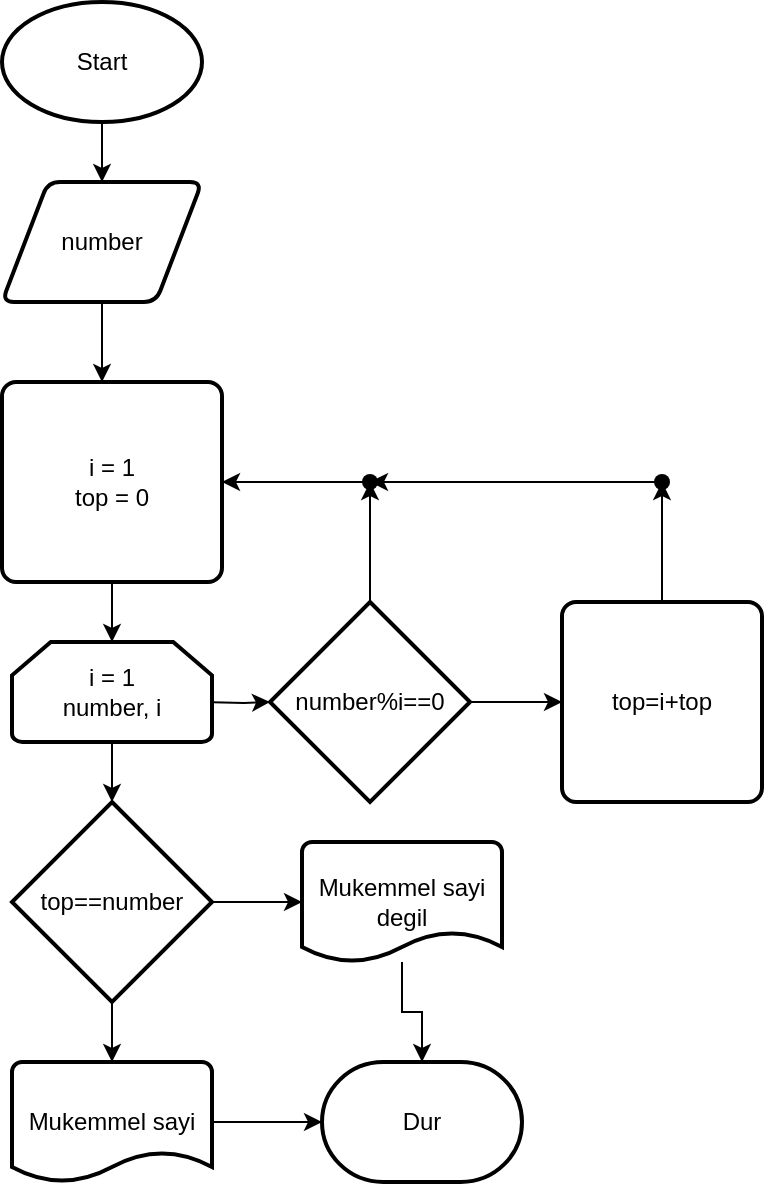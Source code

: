 <mxfile version="20.3.0" type="device" pages="25"><diagram id="C5RBs43oDa-KdzZeNtuy" name="Page-1"><mxGraphModel dx="868" dy="553" grid="1" gridSize="10" guides="1" tooltips="1" connect="1" arrows="1" fold="1" page="1" pageScale="1" pageWidth="827" pageHeight="1169" math="0" shadow="0"><root><mxCell id="WIyWlLk6GJQsqaUBKTNV-0"/><mxCell id="WIyWlLk6GJQsqaUBKTNV-1" parent="WIyWlLk6GJQsqaUBKTNV-0"/><mxCell id="TlweRhKltJzEGQPiSaVD-22" style="edgeStyle=orthogonalEdgeStyle;rounded=0;orthogonalLoop=1;jettySize=auto;html=1;exitX=0.5;exitY=1;exitDx=0;exitDy=0;exitPerimeter=0;entryX=0.5;entryY=0;entryDx=0;entryDy=0;fontFamily=Helvetica;fontSize=12;fontColor=default;" parent="WIyWlLk6GJQsqaUBKTNV-1" source="TlweRhKltJzEGQPiSaVD-0" target="TlweRhKltJzEGQPiSaVD-1" edge="1"><mxGeometry relative="1" as="geometry"/></mxCell><mxCell id="TlweRhKltJzEGQPiSaVD-0" value="Start" style="strokeWidth=2;html=1;shape=mxgraph.flowchart.start_1;whiteSpace=wrap;rounded=1;shadow=0;glass=0;strokeColor=default;fontFamily=Helvetica;fontSize=12;fontColor=default;fillColor=default;" parent="WIyWlLk6GJQsqaUBKTNV-1" vertex="1"><mxGeometry x="280" y="70" width="100" height="60" as="geometry"/></mxCell><mxCell id="TlweRhKltJzEGQPiSaVD-14" value="" style="edgeStyle=orthogonalEdgeStyle;rounded=0;orthogonalLoop=1;jettySize=auto;html=1;fontFamily=Helvetica;fontSize=12;fontColor=default;" parent="WIyWlLk6GJQsqaUBKTNV-1" source="TlweRhKltJzEGQPiSaVD-1" target="TlweRhKltJzEGQPiSaVD-2" edge="1"><mxGeometry relative="1" as="geometry"><Array as="points"><mxPoint x="330" y="250"/><mxPoint x="330" y="250"/></Array></mxGeometry></mxCell><mxCell id="TlweRhKltJzEGQPiSaVD-1" value="number" style="shape=parallelogram;html=1;strokeWidth=2;perimeter=parallelogramPerimeter;whiteSpace=wrap;rounded=1;arcSize=12;size=0.23;shadow=0;glass=0;strokeColor=default;fontFamily=Helvetica;fontSize=12;fontColor=default;fillColor=default;" parent="WIyWlLk6GJQsqaUBKTNV-1" vertex="1"><mxGeometry x="280" y="160" width="100" height="60" as="geometry"/></mxCell><mxCell id="TlweRhKltJzEGQPiSaVD-24" value="" style="edgeStyle=orthogonalEdgeStyle;rounded=0;orthogonalLoop=1;jettySize=auto;html=1;fontFamily=Helvetica;fontSize=12;fontColor=default;" parent="WIyWlLk6GJQsqaUBKTNV-1" source="TlweRhKltJzEGQPiSaVD-2" target="TlweRhKltJzEGQPiSaVD-23" edge="1"><mxGeometry relative="1" as="geometry"/></mxCell><mxCell id="TlweRhKltJzEGQPiSaVD-2" value="i = 1&lt;br&gt;top = 0" style="rounded=1;whiteSpace=wrap;html=1;absoluteArcSize=1;arcSize=14;strokeWidth=2;shadow=0;glass=0;strokeColor=default;fontFamily=Helvetica;fontSize=12;fontColor=default;fillColor=default;" parent="WIyWlLk6GJQsqaUBKTNV-1" vertex="1"><mxGeometry x="280" y="260" width="110" height="100" as="geometry"/></mxCell><mxCell id="TlweRhKltJzEGQPiSaVD-16" value="" style="edgeStyle=orthogonalEdgeStyle;rounded=0;orthogonalLoop=1;jettySize=auto;html=1;fontFamily=Helvetica;fontSize=12;fontColor=default;" parent="WIyWlLk6GJQsqaUBKTNV-1" target="TlweRhKltJzEGQPiSaVD-6" edge="1"><mxGeometry relative="1" as="geometry"><mxPoint x="380" y="420" as="sourcePoint"/></mxGeometry></mxCell><mxCell id="TlweRhKltJzEGQPiSaVD-26" value="" style="edgeStyle=orthogonalEdgeStyle;rounded=0;orthogonalLoop=1;jettySize=auto;html=1;fontFamily=Helvetica;fontSize=12;fontColor=default;" parent="WIyWlLk6GJQsqaUBKTNV-1" source="TlweRhKltJzEGQPiSaVD-4" target="TlweRhKltJzEGQPiSaVD-5" edge="1"><mxGeometry relative="1" as="geometry"/></mxCell><mxCell id="TlweRhKltJzEGQPiSaVD-32" value="" style="edgeStyle=orthogonalEdgeStyle;rounded=0;orthogonalLoop=1;jettySize=auto;html=1;fontFamily=Helvetica;fontSize=12;fontColor=default;" parent="WIyWlLk6GJQsqaUBKTNV-1" source="TlweRhKltJzEGQPiSaVD-4" edge="1"><mxGeometry relative="1" as="geometry"><mxPoint x="430" y="520" as="targetPoint"/></mxGeometry></mxCell><mxCell id="TlweRhKltJzEGQPiSaVD-4" value="top==number" style="strokeWidth=2;html=1;shape=mxgraph.flowchart.decision;whiteSpace=wrap;rounded=1;shadow=0;glass=0;strokeColor=default;fontFamily=Helvetica;fontSize=12;fontColor=default;fillColor=default;" parent="WIyWlLk6GJQsqaUBKTNV-1" vertex="1"><mxGeometry x="285" y="470" width="100" height="100" as="geometry"/></mxCell><mxCell id="TlweRhKltJzEGQPiSaVD-27" value="" style="edgeStyle=orthogonalEdgeStyle;rounded=0;orthogonalLoop=1;jettySize=auto;html=1;fontFamily=Helvetica;fontSize=12;fontColor=default;" parent="WIyWlLk6GJQsqaUBKTNV-1" source="TlweRhKltJzEGQPiSaVD-5" target="TlweRhKltJzEGQPiSaVD-9" edge="1"><mxGeometry relative="1" as="geometry"/></mxCell><mxCell id="TlweRhKltJzEGQPiSaVD-5" value="Mukemmel sayi" style="strokeWidth=2;html=1;shape=mxgraph.flowchart.document2;whiteSpace=wrap;size=0.25;rounded=1;shadow=0;glass=0;strokeColor=default;fontFamily=Helvetica;fontSize=12;fontColor=default;fillColor=default;" parent="WIyWlLk6GJQsqaUBKTNV-1" vertex="1"><mxGeometry x="285" y="600" width="100" height="60" as="geometry"/></mxCell><mxCell id="TlweRhKltJzEGQPiSaVD-17" value="" style="edgeStyle=orthogonalEdgeStyle;rounded=0;orthogonalLoop=1;jettySize=auto;html=1;fontFamily=Helvetica;fontSize=12;fontColor=default;" parent="WIyWlLk6GJQsqaUBKTNV-1" source="TlweRhKltJzEGQPiSaVD-6" target="TlweRhKltJzEGQPiSaVD-7" edge="1"><mxGeometry relative="1" as="geometry"/></mxCell><mxCell id="TlweRhKltJzEGQPiSaVD-39" value="" style="edgeStyle=orthogonalEdgeStyle;rounded=0;orthogonalLoop=1;jettySize=auto;html=1;fontFamily=Helvetica;fontSize=12;fontColor=default;" parent="WIyWlLk6GJQsqaUBKTNV-1" source="TlweRhKltJzEGQPiSaVD-6" target="TlweRhKltJzEGQPiSaVD-35" edge="1"><mxGeometry relative="1" as="geometry"/></mxCell><mxCell id="TlweRhKltJzEGQPiSaVD-6" value="number%i==0" style="strokeWidth=2;html=1;shape=mxgraph.flowchart.decision;whiteSpace=wrap;rounded=1;shadow=0;glass=0;strokeColor=default;fontFamily=Helvetica;fontSize=12;fontColor=default;fillColor=default;" parent="WIyWlLk6GJQsqaUBKTNV-1" vertex="1"><mxGeometry x="414" y="370" width="100" height="100" as="geometry"/></mxCell><mxCell id="TlweRhKltJzEGQPiSaVD-19" value="" style="edgeStyle=orthogonalEdgeStyle;rounded=0;orthogonalLoop=1;jettySize=auto;html=1;fontFamily=Helvetica;fontSize=12;fontColor=default;" parent="WIyWlLk6GJQsqaUBKTNV-1" source="TlweRhKltJzEGQPiSaVD-7" target="TlweRhKltJzEGQPiSaVD-18" edge="1"><mxGeometry relative="1" as="geometry"/></mxCell><mxCell id="TlweRhKltJzEGQPiSaVD-7" value="top=i+top" style="rounded=1;whiteSpace=wrap;html=1;absoluteArcSize=1;arcSize=14;strokeWidth=2;shadow=0;glass=0;strokeColor=default;fontFamily=Helvetica;fontSize=12;fontColor=default;fillColor=default;" parent="WIyWlLk6GJQsqaUBKTNV-1" vertex="1"><mxGeometry x="560" y="370" width="100" height="100" as="geometry"/></mxCell><mxCell id="TlweRhKltJzEGQPiSaVD-9" value="Dur" style="strokeWidth=2;html=1;shape=mxgraph.flowchart.terminator;whiteSpace=wrap;rounded=1;shadow=0;glass=0;strokeColor=default;fontFamily=Helvetica;fontSize=12;fontColor=default;fillColor=default;" parent="WIyWlLk6GJQsqaUBKTNV-1" vertex="1"><mxGeometry x="440" y="600" width="100" height="60" as="geometry"/></mxCell><mxCell id="TlweRhKltJzEGQPiSaVD-37" value="" style="edgeStyle=orthogonalEdgeStyle;rounded=0;orthogonalLoop=1;jettySize=auto;html=1;fontFamily=Helvetica;fontSize=12;fontColor=default;" parent="WIyWlLk6GJQsqaUBKTNV-1" source="TlweRhKltJzEGQPiSaVD-18" target="TlweRhKltJzEGQPiSaVD-35" edge="1"><mxGeometry relative="1" as="geometry"/></mxCell><mxCell id="TlweRhKltJzEGQPiSaVD-18" value="" style="shape=waypoint;sketch=0;size=6;pointerEvents=1;points=[];fillColor=default;resizable=0;rotatable=0;perimeter=centerPerimeter;snapToPoint=1;rounded=1;arcSize=14;strokeWidth=2;shadow=0;glass=0;" parent="WIyWlLk6GJQsqaUBKTNV-1" vertex="1"><mxGeometry x="590" y="290" width="40" height="40" as="geometry"/></mxCell><mxCell id="TlweRhKltJzEGQPiSaVD-25" value="" style="edgeStyle=orthogonalEdgeStyle;rounded=0;orthogonalLoop=1;jettySize=auto;html=1;fontFamily=Helvetica;fontSize=12;fontColor=default;" parent="WIyWlLk6GJQsqaUBKTNV-1" source="TlweRhKltJzEGQPiSaVD-23" target="TlweRhKltJzEGQPiSaVD-4" edge="1"><mxGeometry relative="1" as="geometry"/></mxCell><mxCell id="TlweRhKltJzEGQPiSaVD-23" value="i = 1&lt;br&gt;number, i" style="strokeWidth=2;html=1;shape=mxgraph.flowchart.loop_limit;whiteSpace=wrap;rounded=1;shadow=0;glass=0;strokeColor=default;fontFamily=Helvetica;fontSize=12;fontColor=default;fillColor=default;" parent="WIyWlLk6GJQsqaUBKTNV-1" vertex="1"><mxGeometry x="285" y="390" width="100" height="50" as="geometry"/></mxCell><mxCell id="TlweRhKltJzEGQPiSaVD-28" style="edgeStyle=orthogonalEdgeStyle;rounded=0;orthogonalLoop=1;jettySize=auto;html=1;exitX=0.5;exitY=1;exitDx=0;exitDy=0;fontFamily=Helvetica;fontSize=12;fontColor=default;" parent="WIyWlLk6GJQsqaUBKTNV-1" edge="1"><mxGeometry relative="1" as="geometry"><mxPoint x="485" y="560" as="sourcePoint"/><mxPoint x="485" y="560" as="targetPoint"/></mxGeometry></mxCell><mxCell id="TlweRhKltJzEGQPiSaVD-29" style="edgeStyle=orthogonalEdgeStyle;rounded=0;orthogonalLoop=1;jettySize=auto;html=1;exitX=0.5;exitY=1;exitDx=0;exitDy=0;fontFamily=Helvetica;fontSize=12;fontColor=default;" parent="WIyWlLk6GJQsqaUBKTNV-1" edge="1"><mxGeometry relative="1" as="geometry"><mxPoint x="485" y="560" as="sourcePoint"/><mxPoint x="485" y="560" as="targetPoint"/></mxGeometry></mxCell><mxCell id="TlweRhKltJzEGQPiSaVD-38" value="" style="edgeStyle=orthogonalEdgeStyle;rounded=0;orthogonalLoop=1;jettySize=auto;html=1;fontFamily=Helvetica;fontSize=12;fontColor=default;" parent="WIyWlLk6GJQsqaUBKTNV-1" source="TlweRhKltJzEGQPiSaVD-35" target="TlweRhKltJzEGQPiSaVD-2" edge="1"><mxGeometry relative="1" as="geometry"/></mxCell><mxCell id="TlweRhKltJzEGQPiSaVD-35" value="" style="shape=waypoint;sketch=0;size=6;pointerEvents=1;points=[];fillColor=default;resizable=0;rotatable=0;perimeter=centerPerimeter;snapToPoint=1;strokeWidth=2;rounded=1;shadow=0;glass=0;" parent="WIyWlLk6GJQsqaUBKTNV-1" vertex="1"><mxGeometry x="444" y="290" width="40" height="40" as="geometry"/></mxCell><mxCell id="TlweRhKltJzEGQPiSaVD-41" value="" style="edgeStyle=orthogonalEdgeStyle;rounded=0;orthogonalLoop=1;jettySize=auto;html=1;fontFamily=Helvetica;fontSize=12;fontColor=default;" parent="WIyWlLk6GJQsqaUBKTNV-1" source="TlweRhKltJzEGQPiSaVD-40" target="TlweRhKltJzEGQPiSaVD-9" edge="1"><mxGeometry relative="1" as="geometry"/></mxCell><mxCell id="TlweRhKltJzEGQPiSaVD-40" value="Mukemmel sayi degil" style="strokeWidth=2;html=1;shape=mxgraph.flowchart.document2;whiteSpace=wrap;size=0.25;rounded=1;shadow=0;glass=0;strokeColor=default;fontFamily=Helvetica;fontSize=12;fontColor=default;fillColor=default;" parent="WIyWlLk6GJQsqaUBKTNV-1" vertex="1"><mxGeometry x="430" y="490" width="100" height="60" as="geometry"/></mxCell></root></mxGraphModel></diagram><diagram id="627xB6SyYh9rGsEDjNMk" name="Page-2"><mxGraphModel dx="868" dy="553" grid="1" gridSize="10" guides="1" tooltips="1" connect="1" arrows="1" fold="1" page="1" pageScale="1" pageWidth="827" pageHeight="1169" math="0" shadow="0"><root><mxCell id="0"/><mxCell id="1" parent="0"/><mxCell id="mZVALk3wk9U5xrp5wpNO-10" value="" style="edgeStyle=orthogonalEdgeStyle;rounded=0;orthogonalLoop=1;jettySize=auto;html=1;" parent="1" source="mZVALk3wk9U5xrp5wpNO-1" target="mZVALk3wk9U5xrp5wpNO-2" edge="1"><mxGeometry relative="1" as="geometry"/></mxCell><mxCell id="mZVALk3wk9U5xrp5wpNO-1" value="basla" style="strokeWidth=2;html=1;shape=mxgraph.flowchart.start_1;whiteSpace=wrap;" parent="1" vertex="1"><mxGeometry x="350" y="40" width="100" height="60" as="geometry"/></mxCell><mxCell id="mZVALk3wk9U5xrp5wpNO-12" value="" style="edgeStyle=orthogonalEdgeStyle;rounded=0;orthogonalLoop=1;jettySize=auto;html=1;" parent="1" source="mZVALk3wk9U5xrp5wpNO-2" target="mZVALk3wk9U5xrp5wpNO-4" edge="1"><mxGeometry relative="1" as="geometry"/></mxCell><mxCell id="mZVALk3wk9U5xrp5wpNO-2" value="a, b" style="shape=parallelogram;html=1;strokeWidth=2;perimeter=parallelogramPerimeter;whiteSpace=wrap;rounded=1;arcSize=12;size=0.23;" parent="1" vertex="1"><mxGeometry x="350" y="130" width="100" height="60" as="geometry"/></mxCell><mxCell id="mZVALk3wk9U5xrp5wpNO-15" value="" style="edgeStyle=orthogonalEdgeStyle;rounded=0;orthogonalLoop=1;jettySize=auto;html=1;" parent="1" source="mZVALk3wk9U5xrp5wpNO-4" target="mZVALk3wk9U5xrp5wpNO-13" edge="1"><mxGeometry relative="1" as="geometry"/></mxCell><mxCell id="mZVALk3wk9U5xrp5wpNO-4" value="c = a + b" style="rounded=1;whiteSpace=wrap;html=1;absoluteArcSize=1;arcSize=14;strokeWidth=2;" parent="1" vertex="1"><mxGeometry x="350" y="240" width="100" height="100" as="geometry"/></mxCell><mxCell id="mZVALk3wk9U5xrp5wpNO-16" value="" style="edgeStyle=orthogonalEdgeStyle;rounded=0;orthogonalLoop=1;jettySize=auto;html=1;" parent="1" source="mZVALk3wk9U5xrp5wpNO-13" target="mZVALk3wk9U5xrp5wpNO-14" edge="1"><mxGeometry relative="1" as="geometry"/></mxCell><mxCell id="mZVALk3wk9U5xrp5wpNO-13" value="c" style="strokeWidth=2;html=1;shape=mxgraph.flowchart.document2;whiteSpace=wrap;size=0.25;" parent="1" vertex="1"><mxGeometry x="350" y="370" width="100" height="60" as="geometry"/></mxCell><mxCell id="mZVALk3wk9U5xrp5wpNO-14" value="dur" style="strokeWidth=2;html=1;shape=mxgraph.flowchart.terminator;whiteSpace=wrap;" parent="1" vertex="1"><mxGeometry x="350" y="460" width="100" height="60" as="geometry"/></mxCell></root></mxGraphModel></diagram><diagram id="R5N0zZpxRdCXD8C230TX" name="Page-3"><mxGraphModel dx="868" dy="553" grid="1" gridSize="10" guides="1" tooltips="1" connect="1" arrows="1" fold="1" page="1" pageScale="1" pageWidth="827" pageHeight="1169" math="0" shadow="0"><root><mxCell id="0"/><mxCell id="1" parent="0"/><mxCell id="ntUJK2_IZ4_18RNxTpTg-11" value="" style="edgeStyle=orthogonalEdgeStyle;rounded=0;orthogonalLoop=1;jettySize=auto;html=1;" parent="1" source="ntUJK2_IZ4_18RNxTpTg-1" target="ntUJK2_IZ4_18RNxTpTg-2" edge="1"><mxGeometry relative="1" as="geometry"/></mxCell><mxCell id="ntUJK2_IZ4_18RNxTpTg-1" value="Basla" style="strokeWidth=2;html=1;shape=mxgraph.flowchart.start_1;whiteSpace=wrap;" parent="1" vertex="1"><mxGeometry x="340" y="20" width="100" height="60" as="geometry"/></mxCell><mxCell id="ntUJK2_IZ4_18RNxTpTg-10" value="" style="edgeStyle=orthogonalEdgeStyle;rounded=0;orthogonalLoop=1;jettySize=auto;html=1;" parent="1" source="ntUJK2_IZ4_18RNxTpTg-2" target="ntUJK2_IZ4_18RNxTpTg-3" edge="1"><mxGeometry relative="1" as="geometry"/></mxCell><mxCell id="ntUJK2_IZ4_18RNxTpTg-2" value="pi=3,14" style="rounded=1;whiteSpace=wrap;html=1;absoluteArcSize=1;arcSize=14;strokeWidth=2;" parent="1" vertex="1"><mxGeometry x="340" y="130" width="100" height="100" as="geometry"/></mxCell><mxCell id="ntUJK2_IZ4_18RNxTpTg-9" value="" style="edgeStyle=orthogonalEdgeStyle;rounded=0;orthogonalLoop=1;jettySize=auto;html=1;" parent="1" source="ntUJK2_IZ4_18RNxTpTg-3" target="ntUJK2_IZ4_18RNxTpTg-4" edge="1"><mxGeometry relative="1" as="geometry"/></mxCell><mxCell id="ntUJK2_IZ4_18RNxTpTg-3" value="r" style="shape=parallelogram;html=1;strokeWidth=2;perimeter=parallelogramPerimeter;whiteSpace=wrap;rounded=1;arcSize=12;size=0.23;" parent="1" vertex="1"><mxGeometry x="340" y="280" width="100" height="60" as="geometry"/></mxCell><mxCell id="ntUJK2_IZ4_18RNxTpTg-8" value="" style="edgeStyle=orthogonalEdgeStyle;rounded=0;orthogonalLoop=1;jettySize=auto;html=1;" parent="1" source="ntUJK2_IZ4_18RNxTpTg-4" target="ntUJK2_IZ4_18RNxTpTg-5" edge="1"><mxGeometry relative="1" as="geometry"/></mxCell><mxCell id="ntUJK2_IZ4_18RNxTpTg-4" value="A= pi*r*r" style="rounded=1;whiteSpace=wrap;html=1;absoluteArcSize=1;arcSize=14;strokeWidth=2;" parent="1" vertex="1"><mxGeometry x="340" y="380" width="100" height="100" as="geometry"/></mxCell><mxCell id="ntUJK2_IZ4_18RNxTpTg-7" value="" style="edgeStyle=orthogonalEdgeStyle;rounded=0;orthogonalLoop=1;jettySize=auto;html=1;" parent="1" source="ntUJK2_IZ4_18RNxTpTg-5" target="ntUJK2_IZ4_18RNxTpTg-6" edge="1"><mxGeometry relative="1" as="geometry"/></mxCell><mxCell id="ntUJK2_IZ4_18RNxTpTg-5" value="A" style="strokeWidth=2;html=1;shape=mxgraph.flowchart.document2;whiteSpace=wrap;size=0.25;" parent="1" vertex="1"><mxGeometry x="340" y="520" width="100" height="60" as="geometry"/></mxCell><mxCell id="ntUJK2_IZ4_18RNxTpTg-6" value="Dur" style="strokeWidth=2;html=1;shape=mxgraph.flowchart.terminator;whiteSpace=wrap;" parent="1" vertex="1"><mxGeometry x="340" y="620" width="100" height="60" as="geometry"/></mxCell></root></mxGraphModel></diagram><diagram id="oGuefLipT8SAkmoXMLjW" name="Page-4"><mxGraphModel dx="868" dy="553" grid="1" gridSize="10" guides="1" tooltips="1" connect="1" arrows="1" fold="1" page="1" pageScale="1" pageWidth="827" pageHeight="1169" math="0" shadow="0"><root><mxCell id="0"/><mxCell id="1" parent="0"/><mxCell id="U3DWWA5WDsPVbCMhXxtw-3" value="" style="edgeStyle=orthogonalEdgeStyle;rounded=0;orthogonalLoop=1;jettySize=auto;html=1;" parent="1" source="U3DWWA5WDsPVbCMhXxtw-1" target="U3DWWA5WDsPVbCMhXxtw-2" edge="1"><mxGeometry relative="1" as="geometry"/></mxCell><mxCell id="U3DWWA5WDsPVbCMhXxtw-16" value="" style="edgeStyle=orthogonalEdgeStyle;rounded=0;orthogonalLoop=1;jettySize=auto;html=1;" parent="1" source="U3DWWA5WDsPVbCMhXxtw-1" edge="1"><mxGeometry relative="1" as="geometry"><mxPoint x="390" y="160" as="targetPoint"/></mxGeometry></mxCell><mxCell id="U3DWWA5WDsPVbCMhXxtw-1" value="Basla" style="strokeWidth=2;html=1;shape=mxgraph.flowchart.start_1;whiteSpace=wrap;" parent="1" vertex="1"><mxGeometry x="340" y="20" width="100" height="60" as="geometry"/></mxCell><mxCell id="U3DWWA5WDsPVbCMhXxtw-9" value="" style="edgeStyle=orthogonalEdgeStyle;rounded=0;orthogonalLoop=1;jettySize=auto;html=1;" parent="1" source="U3DWWA5WDsPVbCMhXxtw-2" target="U3DWWA5WDsPVbCMhXxtw-4" edge="1"><mxGeometry relative="1" as="geometry"/></mxCell><mxCell id="U3DWWA5WDsPVbCMhXxtw-2" value="N" style="shape=parallelogram;html=1;strokeWidth=2;perimeter=parallelogramPerimeter;whiteSpace=wrap;rounded=1;arcSize=12;size=0.23;" parent="1" vertex="1"><mxGeometry x="340" y="110" width="100" height="60" as="geometry"/></mxCell><mxCell id="U3DWWA5WDsPVbCMhXxtw-10" value="" style="edgeStyle=orthogonalEdgeStyle;rounded=0;orthogonalLoop=1;jettySize=auto;html=1;" parent="1" source="U3DWWA5WDsPVbCMhXxtw-4" edge="1"><mxGeometry relative="1" as="geometry"><mxPoint x="490" y="250" as="targetPoint"/></mxGeometry></mxCell><mxCell id="U3DWWA5WDsPVbCMhXxtw-12" style="edgeStyle=orthogonalEdgeStyle;rounded=0;orthogonalLoop=1;jettySize=auto;html=1;exitX=0.5;exitY=1;exitDx=0;exitDy=0;exitPerimeter=0;entryX=0.5;entryY=0;entryDx=0;entryDy=0;entryPerimeter=0;" parent="1" source="U3DWWA5WDsPVbCMhXxtw-4" target="U3DWWA5WDsPVbCMhXxtw-6" edge="1"><mxGeometry relative="1" as="geometry"/></mxCell><mxCell id="U3DWWA5WDsPVbCMhXxtw-4" value="N%2==0" style="strokeWidth=2;html=1;shape=mxgraph.flowchart.decision;whiteSpace=wrap;" parent="1" vertex="1"><mxGeometry x="340" y="200" width="100" height="100" as="geometry"/></mxCell><mxCell id="U3DWWA5WDsPVbCMhXxtw-14" value="" style="edgeStyle=orthogonalEdgeStyle;rounded=0;orthogonalLoop=1;jettySize=auto;html=1;" parent="1" target="U3DWWA5WDsPVbCMhXxtw-8" edge="1"><mxGeometry relative="1" as="geometry"><mxPoint x="540" y="280" as="sourcePoint"/></mxGeometry></mxCell><mxCell id="U3DWWA5WDsPVbCMhXxtw-13" value="" style="edgeStyle=orthogonalEdgeStyle;rounded=0;orthogonalLoop=1;jettySize=auto;html=1;" parent="1" source="U3DWWA5WDsPVbCMhXxtw-6" target="U3DWWA5WDsPVbCMhXxtw-8" edge="1"><mxGeometry relative="1" as="geometry"/></mxCell><mxCell id="U3DWWA5WDsPVbCMhXxtw-6" value="It is an odd number" style="strokeWidth=2;html=1;shape=mxgraph.flowchart.document2;whiteSpace=wrap;size=0.25;" parent="1" vertex="1"><mxGeometry x="340" y="320" width="100" height="60" as="geometry"/></mxCell><mxCell id="U3DWWA5WDsPVbCMhXxtw-8" value="Dur" style="strokeWidth=2;html=1;shape=mxgraph.flowchart.terminator;whiteSpace=wrap;" parent="1" vertex="1"><mxGeometry x="490" y="320" width="100" height="60" as="geometry"/></mxCell><mxCell id="U3DWWA5WDsPVbCMhXxtw-17" value="It is an even number" style="strokeWidth=2;html=1;shape=mxgraph.flowchart.document2;whiteSpace=wrap;size=0.25;" parent="1" vertex="1"><mxGeometry x="490" y="220" width="100" height="60" as="geometry"/></mxCell></root></mxGraphModel></diagram><diagram id="1bTNkprPPFWdRtalhbRu" name="Page-5"><mxGraphModel dx="868" dy="553" grid="1" gridSize="10" guides="1" tooltips="1" connect="1" arrows="1" fold="1" page="1" pageScale="1" pageWidth="827" pageHeight="1169" math="0" shadow="0"><root><mxCell id="0"/><mxCell id="1" parent="0"/><mxCell id="SplloMrxpkpjFyByZear-10" value="" style="edgeStyle=orthogonalEdgeStyle;rounded=0;orthogonalLoop=1;jettySize=auto;html=1;" parent="1" source="SplloMrxpkpjFyByZear-1" target="SplloMrxpkpjFyByZear-2" edge="1"><mxGeometry relative="1" as="geometry"/></mxCell><mxCell id="SplloMrxpkpjFyByZear-1" value="basla" style="strokeWidth=2;html=1;shape=mxgraph.flowchart.start_1;whiteSpace=wrap;" parent="1" vertex="1"><mxGeometry x="364" y="70" width="100" height="60" as="geometry"/></mxCell><mxCell id="SplloMrxpkpjFyByZear-9" value="" style="edgeStyle=orthogonalEdgeStyle;rounded=0;orthogonalLoop=1;jettySize=auto;html=1;" parent="1" source="SplloMrxpkpjFyByZear-2" target="SplloMrxpkpjFyByZear-3" edge="1"><mxGeometry relative="1" as="geometry"/></mxCell><mxCell id="SplloMrxpkpjFyByZear-2" value="T" style="shape=parallelogram;html=1;strokeWidth=2;perimeter=parallelogramPerimeter;whiteSpace=wrap;rounded=1;arcSize=12;size=0.23;" parent="1" vertex="1"><mxGeometry x="364" y="180" width="100" height="60" as="geometry"/></mxCell><mxCell id="SplloMrxpkpjFyByZear-7" value="" style="edgeStyle=orthogonalEdgeStyle;rounded=0;orthogonalLoop=1;jettySize=auto;html=1;" parent="1" source="SplloMrxpkpjFyByZear-3" target="SplloMrxpkpjFyByZear-4" edge="1"><mxGeometry relative="1" as="geometry"/></mxCell><mxCell id="SplloMrxpkpjFyByZear-8" style="edgeStyle=orthogonalEdgeStyle;rounded=0;orthogonalLoop=1;jettySize=auto;html=1;exitX=0.5;exitY=1;exitDx=0;exitDy=0;exitPerimeter=0;entryX=0.5;entryY=0;entryDx=0;entryDy=0;entryPerimeter=0;" parent="1" source="SplloMrxpkpjFyByZear-3" target="SplloMrxpkpjFyByZear-5" edge="1"><mxGeometry relative="1" as="geometry"/></mxCell><mxCell id="SplloMrxpkpjFyByZear-3" value="T&amp;gt;0" style="strokeWidth=2;html=1;shape=mxgraph.flowchart.decision;whiteSpace=wrap;" parent="1" vertex="1"><mxGeometry x="364" y="270" width="100" height="100" as="geometry"/></mxCell><mxCell id="SplloMrxpkpjFyByZear-13" value="" style="edgeStyle=orthogonalEdgeStyle;rounded=0;orthogonalLoop=1;jettySize=auto;html=1;" parent="1" source="SplloMrxpkpjFyByZear-4" target="SplloMrxpkpjFyByZear-12" edge="1"><mxGeometry relative="1" as="geometry"/></mxCell><mxCell id="SplloMrxpkpjFyByZear-4" value="Temperature is below freezing." style="strokeWidth=2;html=1;shape=mxgraph.flowchart.document2;whiteSpace=wrap;size=0.25;" parent="1" vertex="1"><mxGeometry x="530" y="290" width="100" height="60" as="geometry"/></mxCell><mxCell id="SplloMrxpkpjFyByZear-11" value="" style="edgeStyle=orthogonalEdgeStyle;rounded=0;orthogonalLoop=1;jettySize=auto;html=1;" parent="1" source="SplloMrxpkpjFyByZear-5" target="SplloMrxpkpjFyByZear-6" edge="1"><mxGeometry relative="1" as="geometry"/></mxCell><mxCell id="SplloMrxpkpjFyByZear-5" value="Temperature is above freezing." style="strokeWidth=2;html=1;shape=mxgraph.flowchart.document2;whiteSpace=wrap;size=0.25;" parent="1" vertex="1"><mxGeometry x="364" y="390" width="100" height="60" as="geometry"/></mxCell><mxCell id="SplloMrxpkpjFyByZear-6" value="dur" style="strokeWidth=2;html=1;shape=mxgraph.flowchart.terminator;whiteSpace=wrap;" parent="1" vertex="1"><mxGeometry x="364" y="480" width="100" height="60" as="geometry"/></mxCell><mxCell id="SplloMrxpkpjFyByZear-14" value="" style="edgeStyle=orthogonalEdgeStyle;rounded=0;orthogonalLoop=1;jettySize=auto;html=1;" parent="1" source="SplloMrxpkpjFyByZear-12" target="SplloMrxpkpjFyByZear-6" edge="1"><mxGeometry relative="1" as="geometry"/></mxCell><mxCell id="SplloMrxpkpjFyByZear-12" value="" style="shape=waypoint;sketch=0;size=6;pointerEvents=1;points=[];fillColor=default;resizable=0;rotatable=0;perimeter=centerPerimeter;snapToPoint=1;strokeWidth=2;" parent="1" vertex="1"><mxGeometry x="560" y="490" width="40" height="40" as="geometry"/></mxCell></root></mxGraphModel></diagram><diagram id="VSjtJ3n_iVAstgxS2OwD" name="Page-6"><mxGraphModel dx="868" dy="553" grid="1" gridSize="10" guides="1" tooltips="1" connect="1" arrows="1" fold="1" page="1" pageScale="1" pageWidth="827" pageHeight="1169" math="0" shadow="0"><root><mxCell id="0"/><mxCell id="1" parent="0"/><mxCell id="zjVS5QiNqbatQiLwTRZ9-6" value="" style="edgeStyle=orthogonalEdgeStyle;rounded=0;orthogonalLoop=1;jettySize=auto;html=1;" parent="1" source="zjVS5QiNqbatQiLwTRZ9-1" target="zjVS5QiNqbatQiLwTRZ9-2" edge="1"><mxGeometry relative="1" as="geometry"/></mxCell><mxCell id="zjVS5QiNqbatQiLwTRZ9-1" value="Basla" style="strokeWidth=2;html=1;shape=mxgraph.flowchart.start_1;whiteSpace=wrap;" parent="1" vertex="1"><mxGeometry x="350" y="70" width="100" height="60" as="geometry"/></mxCell><mxCell id="zjVS5QiNqbatQiLwTRZ9-7" value="" style="edgeStyle=orthogonalEdgeStyle;rounded=0;orthogonalLoop=1;jettySize=auto;html=1;" parent="1" source="zjVS5QiNqbatQiLwTRZ9-2" target="zjVS5QiNqbatQiLwTRZ9-3" edge="1"><mxGeometry relative="1" as="geometry"/></mxCell><mxCell id="zjVS5QiNqbatQiLwTRZ9-2" value="T" style="shape=parallelogram;html=1;strokeWidth=2;perimeter=parallelogramPerimeter;whiteSpace=wrap;rounded=1;arcSize=12;size=0.23;" parent="1" vertex="1"><mxGeometry x="350" y="170" width="100" height="60" as="geometry"/></mxCell><mxCell id="zjVS5QiNqbatQiLwTRZ9-8" value="" style="edgeStyle=orthogonalEdgeStyle;rounded=0;orthogonalLoop=1;jettySize=auto;html=1;" parent="1" source="zjVS5QiNqbatQiLwTRZ9-3" target="zjVS5QiNqbatQiLwTRZ9-5" edge="1"><mxGeometry relative="1" as="geometry"/></mxCell><mxCell id="zjVS5QiNqbatQiLwTRZ9-3" value="T= (T*9/5) +32" style="rounded=1;whiteSpace=wrap;html=1;absoluteArcSize=1;arcSize=14;strokeWidth=2;" parent="1" vertex="1"><mxGeometry x="350" y="260" width="100" height="100" as="geometry"/></mxCell><mxCell id="zjVS5QiNqbatQiLwTRZ9-4" value="T" style="strokeWidth=2;html=1;shape=mxgraph.flowchart.document2;whiteSpace=wrap;size=0.25;" parent="1" vertex="1"><mxGeometry x="350" y="390" width="100" height="60" as="geometry"/></mxCell><mxCell id="zjVS5QiNqbatQiLwTRZ9-5" value="Dur" style="strokeWidth=2;html=1;shape=mxgraph.flowchart.terminator;whiteSpace=wrap;" parent="1" vertex="1"><mxGeometry x="350" y="470" width="100" height="60" as="geometry"/></mxCell></root></mxGraphModel></diagram><diagram id="vDG-TZJYZjPslyXiw7g7" name="Page-7"><mxGraphModel dx="868" dy="553" grid="1" gridSize="10" guides="1" tooltips="1" connect="1" arrows="1" fold="1" page="1" pageScale="1" pageWidth="827" pageHeight="1169" math="0" shadow="0"><root><mxCell id="0"/><mxCell id="1" parent="0"/><mxCell id="7UurZNihlnzKl5-9yHKl-6" value="" style="edgeStyle=orthogonalEdgeStyle;rounded=0;orthogonalLoop=1;jettySize=auto;html=1;" parent="1" source="7UurZNihlnzKl5-9yHKl-1" target="7UurZNihlnzKl5-9yHKl-3" edge="1"><mxGeometry relative="1" as="geometry"/></mxCell><mxCell id="7UurZNihlnzKl5-9yHKl-1" value="Basla" style="strokeWidth=2;html=1;shape=mxgraph.flowchart.start_1;whiteSpace=wrap;" parent="1" vertex="1"><mxGeometry x="360" y="70" width="100" height="60" as="geometry"/></mxCell><mxCell id="7UurZNihlnzKl5-9yHKl-2" value="L" style="shape=parallelogram;html=1;strokeWidth=2;perimeter=parallelogramPerimeter;whiteSpace=wrap;rounded=1;arcSize=12;size=0.23;" parent="1" vertex="1"><mxGeometry x="360" y="160" width="100" height="60" as="geometry"/></mxCell><mxCell id="7UurZNihlnzKl5-9yHKl-7" value="" style="edgeStyle=orthogonalEdgeStyle;rounded=0;orthogonalLoop=1;jettySize=auto;html=1;" parent="1" source="7UurZNihlnzKl5-9yHKl-3" target="7UurZNihlnzKl5-9yHKl-4" edge="1"><mxGeometry relative="1" as="geometry"/></mxCell><mxCell id="7UurZNihlnzKl5-9yHKl-3" value="F=L/30.48" style="rounded=1;whiteSpace=wrap;html=1;absoluteArcSize=1;arcSize=14;strokeWidth=2;" parent="1" vertex="1"><mxGeometry x="360" y="240" width="100" height="100" as="geometry"/></mxCell><mxCell id="7UurZNihlnzKl5-9yHKl-8" value="" style="edgeStyle=orthogonalEdgeStyle;rounded=0;orthogonalLoop=1;jettySize=auto;html=1;" parent="1" source="7UurZNihlnzKl5-9yHKl-4" target="7UurZNihlnzKl5-9yHKl-5" edge="1"><mxGeometry relative="1" as="geometry"/></mxCell><mxCell id="7UurZNihlnzKl5-9yHKl-4" value="F" style="strokeWidth=2;html=1;shape=mxgraph.flowchart.document2;whiteSpace=wrap;size=0.25;" parent="1" vertex="1"><mxGeometry x="360" y="370" width="100" height="60" as="geometry"/></mxCell><mxCell id="7UurZNihlnzKl5-9yHKl-5" value="Dur" style="strokeWidth=2;html=1;shape=mxgraph.flowchart.terminator;whiteSpace=wrap;" parent="1" vertex="1"><mxGeometry x="360" y="460" width="100" height="60" as="geometry"/></mxCell></root></mxGraphModel></diagram><diagram id="RHZXsOt0caS4TY50eIpE" name="Page-8"><mxGraphModel dx="868" dy="553" grid="1" gridSize="10" guides="1" tooltips="1" connect="1" arrows="1" fold="1" page="1" pageScale="1" pageWidth="827" pageHeight="1169" math="0" shadow="0"><root><mxCell id="0"/><mxCell id="1" parent="0"/><mxCell id="JAeuJPSk4r6J_zAsZtut-14" value="" style="edgeStyle=orthogonalEdgeStyle;rounded=0;orthogonalLoop=1;jettySize=auto;html=1;" parent="1" source="JAeuJPSk4r6J_zAsZtut-1" target="JAeuJPSk4r6J_zAsZtut-3" edge="1"><mxGeometry relative="1" as="geometry"/></mxCell><mxCell id="JAeuJPSk4r6J_zAsZtut-1" value="Basla" style="strokeWidth=2;html=1;shape=mxgraph.flowchart.start_1;whiteSpace=wrap;" parent="1" vertex="1"><mxGeometry x="360" y="10" width="100" height="60" as="geometry"/></mxCell><mxCell id="JAeuJPSk4r6J_zAsZtut-12" value="" style="edgeStyle=orthogonalEdgeStyle;rounded=0;orthogonalLoop=1;jettySize=auto;html=1;" parent="1" source="JAeuJPSk4r6J_zAsZtut-2" target="JAeuJPSk4r6J_zAsZtut-4" edge="1"><mxGeometry relative="1" as="geometry"/></mxCell><mxCell id="JAeuJPSk4r6J_zAsZtut-2" value="square= i*i" style="rounded=1;whiteSpace=wrap;html=1;absoluteArcSize=1;arcSize=14;strokeWidth=2;" parent="1" vertex="1"><mxGeometry x="360" y="240" width="100" height="100" as="geometry"/></mxCell><mxCell id="JAeuJPSk4r6J_zAsZtut-13" value="" style="edgeStyle=orthogonalEdgeStyle;rounded=0;orthogonalLoop=1;jettySize=auto;html=1;" parent="1" source="JAeuJPSk4r6J_zAsZtut-3" target="JAeuJPSk4r6J_zAsZtut-2" edge="1"><mxGeometry relative="1" as="geometry"/></mxCell><mxCell id="JAeuJPSk4r6J_zAsZtut-3" value="i=1" style="rounded=1;whiteSpace=wrap;html=1;absoluteArcSize=1;arcSize=14;strokeWidth=2;" parent="1" vertex="1"><mxGeometry x="360" y="110" width="100" height="100" as="geometry"/></mxCell><mxCell id="JAeuJPSk4r6J_zAsZtut-11" value="" style="edgeStyle=orthogonalEdgeStyle;rounded=0;orthogonalLoop=1;jettySize=auto;html=1;" parent="1" source="JAeuJPSk4r6J_zAsZtut-4" target="JAeuJPSk4r6J_zAsZtut-5" edge="1"><mxGeometry relative="1" as="geometry"/></mxCell><mxCell id="JAeuJPSk4r6J_zAsZtut-4" value="square" style="strokeWidth=2;html=1;shape=mxgraph.flowchart.document2;whiteSpace=wrap;size=0.25;" parent="1" vertex="1"><mxGeometry x="360" y="390" width="100" height="60" as="geometry"/></mxCell><mxCell id="JAeuJPSk4r6J_zAsZtut-10" value="" style="edgeStyle=orthogonalEdgeStyle;rounded=0;orthogonalLoop=1;jettySize=auto;html=1;" parent="1" source="JAeuJPSk4r6J_zAsZtut-5" target="JAeuJPSk4r6J_zAsZtut-6" edge="1"><mxGeometry relative="1" as="geometry"/></mxCell><mxCell id="JAeuJPSk4r6J_zAsZtut-5" value="i++" style="rounded=1;whiteSpace=wrap;html=1;absoluteArcSize=1;arcSize=14;strokeWidth=2;" parent="1" vertex="1"><mxGeometry x="360" y="490" width="100" height="100" as="geometry"/></mxCell><mxCell id="JAeuJPSk4r6J_zAsZtut-9" value="" style="edgeStyle=orthogonalEdgeStyle;rounded=0;orthogonalLoop=1;jettySize=auto;html=1;" parent="1" source="JAeuJPSk4r6J_zAsZtut-6" target="JAeuJPSk4r6J_zAsZtut-7" edge="1"><mxGeometry relative="1" as="geometry"/></mxCell><mxCell id="JAeuJPSk4r6J_zAsZtut-6" value="i&amp;gt;10" style="strokeWidth=2;html=1;shape=mxgraph.flowchart.decision;whiteSpace=wrap;" parent="1" vertex="1"><mxGeometry x="360" y="630" width="100" height="100" as="geometry"/></mxCell><mxCell id="JAeuJPSk4r6J_zAsZtut-7" value="Dur" style="strokeWidth=2;html=1;shape=mxgraph.flowchart.terminator;whiteSpace=wrap;" parent="1" vertex="1"><mxGeometry x="360" y="800" width="100" height="60" as="geometry"/></mxCell><mxCell id="JAeuJPSk4r6J_zAsZtut-8" style="edgeStyle=orthogonalEdgeStyle;rounded=0;orthogonalLoop=1;jettySize=auto;html=1;exitX=0.5;exitY=1;exitDx=0;exitDy=0;" parent="1" source="JAeuJPSk4r6J_zAsZtut-5" target="JAeuJPSk4r6J_zAsZtut-5" edge="1"><mxGeometry relative="1" as="geometry"/></mxCell></root></mxGraphModel></diagram><diagram id="1IQCHFmv9T9SG7dvzPgo" name="Page-9"><mxGraphModel dx="868" dy="1722" grid="1" gridSize="10" guides="1" tooltips="1" connect="1" arrows="1" fold="1" page="1" pageScale="1" pageWidth="827" pageHeight="1169" math="0" shadow="0"><root><mxCell id="0"/><mxCell id="1" parent="0"/><mxCell id="yb53wND26pgliE7lV-_i-8" value="" style="edgeStyle=orthogonalEdgeStyle;rounded=0;orthogonalLoop=1;jettySize=auto;html=1;" parent="1" source="yb53wND26pgliE7lV-_i-1" target="yb53wND26pgliE7lV-_i-3" edge="1"><mxGeometry relative="1" as="geometry"/></mxCell><mxCell id="yb53wND26pgliE7lV-_i-1" value="Basla" style="strokeWidth=2;html=1;shape=mxgraph.flowchart.start_1;whiteSpace=wrap;" parent="1" vertex="1"><mxGeometry x="370" y="-60" width="100" height="60" as="geometry"/></mxCell><mxCell id="yb53wND26pgliE7lV-_i-11" value="" style="edgeStyle=orthogonalEdgeStyle;rounded=0;orthogonalLoop=1;jettySize=auto;html=1;" parent="1" source="yb53wND26pgliE7lV-_i-2" target="yb53wND26pgliE7lV-_i-5" edge="1"><mxGeometry relative="1" as="geometry"/></mxCell><mxCell id="yb53wND26pgliE7lV-_i-2" value="Low++" style="rounded=1;whiteSpace=wrap;html=1;absoluteArcSize=1;arcSize=14;strokeWidth=2;" parent="1" vertex="1"><mxGeometry x="370" y="310" width="100" height="100" as="geometry"/></mxCell><mxCell id="yb53wND26pgliE7lV-_i-9" value="" style="edgeStyle=orthogonalEdgeStyle;rounded=0;orthogonalLoop=1;jettySize=auto;html=1;" parent="1" source="yb53wND26pgliE7lV-_i-3" target="yb53wND26pgliE7lV-_i-4" edge="1"><mxGeometry relative="1" as="geometry"/></mxCell><mxCell id="yb53wND26pgliE7lV-_i-3" value="Low=3&lt;br&gt;High=9&lt;br&gt;T=0" style="rounded=1;whiteSpace=wrap;html=1;absoluteArcSize=1;arcSize=14;strokeWidth=2;" parent="1" vertex="1"><mxGeometry x="370" y="30" width="100" height="100" as="geometry"/></mxCell><mxCell id="yb53wND26pgliE7lV-_i-10" value="" style="edgeStyle=orthogonalEdgeStyle;rounded=0;orthogonalLoop=1;jettySize=auto;html=1;" parent="1" source="yb53wND26pgliE7lV-_i-4" target="yb53wND26pgliE7lV-_i-2" edge="1"><mxGeometry relative="1" as="geometry"/></mxCell><mxCell id="yb53wND26pgliE7lV-_i-4" value="T= T+ Low" style="rounded=1;whiteSpace=wrap;html=1;absoluteArcSize=1;arcSize=14;strokeWidth=2;" parent="1" vertex="1"><mxGeometry x="370" y="170" width="100" height="100" as="geometry"/></mxCell><mxCell id="yb53wND26pgliE7lV-_i-12" value="" style="edgeStyle=orthogonalEdgeStyle;rounded=0;orthogonalLoop=1;jettySize=auto;html=1;" parent="1" source="yb53wND26pgliE7lV-_i-5" target="yb53wND26pgliE7lV-_i-6" edge="1"><mxGeometry relative="1" as="geometry"/></mxCell><mxCell id="yb53wND26pgliE7lV-_i-13" value="" style="edgeStyle=orthogonalEdgeStyle;rounded=0;orthogonalLoop=1;jettySize=auto;html=1;" parent="1" source="yb53wND26pgliE7lV-_i-5" target="yb53wND26pgliE7lV-_i-7" edge="1"><mxGeometry relative="1" as="geometry"/></mxCell><mxCell id="yb53wND26pgliE7lV-_i-5" value="Low==High" style="strokeWidth=2;html=1;shape=mxgraph.flowchart.decision;whiteSpace=wrap;" parent="1" vertex="1"><mxGeometry x="370" y="440" width="100" height="100" as="geometry"/></mxCell><mxCell id="yb53wND26pgliE7lV-_i-6" value="T" style="strokeWidth=2;html=1;shape=mxgraph.flowchart.document2;whiteSpace=wrap;size=0.25;" parent="1" vertex="1"><mxGeometry x="540" y="460" width="100" height="60" as="geometry"/></mxCell><mxCell id="yb53wND26pgliE7lV-_i-7" value="Dur" style="strokeWidth=2;html=1;shape=mxgraph.flowchart.terminator;whiteSpace=wrap;" parent="1" vertex="1"><mxGeometry x="370" y="585" width="100" height="60" as="geometry"/></mxCell></root></mxGraphModel></diagram><diagram id="8ffNTqgRyin_94ePPXLb" name="Page-10"><mxGraphModel dx="868" dy="1722" grid="1" gridSize="10" guides="1" tooltips="1" connect="1" arrows="1" fold="1" page="1" pageScale="1" pageWidth="827" pageHeight="1169" math="0" shadow="0"><root><mxCell id="0"/><mxCell id="1" parent="0"/><mxCell id="rBDVjCd_3j9W8zuXaf81-16" value="" style="edgeStyle=orthogonalEdgeStyle;rounded=0;orthogonalLoop=1;jettySize=auto;html=1;" parent="1" source="rBDVjCd_3j9W8zuXaf81-1" target="rBDVjCd_3j9W8zuXaf81-2" edge="1"><mxGeometry relative="1" as="geometry"/></mxCell><mxCell id="rBDVjCd_3j9W8zuXaf81-1" value="Basla" style="strokeWidth=2;html=1;shape=mxgraph.flowchart.start_1;whiteSpace=wrap;" parent="1" vertex="1"><mxGeometry x="370" y="-60" width="100" height="60" as="geometry"/></mxCell><mxCell id="rBDVjCd_3j9W8zuXaf81-17" value="" style="edgeStyle=orthogonalEdgeStyle;rounded=0;orthogonalLoop=1;jettySize=auto;html=1;" parent="1" source="rBDVjCd_3j9W8zuXaf81-2" target="rBDVjCd_3j9W8zuXaf81-3" edge="1"><mxGeometry relative="1" as="geometry"/></mxCell><mxCell id="rBDVjCd_3j9W8zuXaf81-2" value="A, B, C" style="shape=parallelogram;html=1;strokeWidth=2;perimeter=parallelogramPerimeter;whiteSpace=wrap;rounded=1;arcSize=12;size=0.23;" parent="1" vertex="1"><mxGeometry x="370" y="50" width="100" height="50" as="geometry"/></mxCell><mxCell id="rBDVjCd_3j9W8zuXaf81-10" value="" style="edgeStyle=orthogonalEdgeStyle;rounded=0;orthogonalLoop=1;jettySize=auto;html=1;" parent="1" source="rBDVjCd_3j9W8zuXaf81-3" edge="1"><mxGeometry relative="1" as="geometry"><mxPoint x="530" y="180" as="targetPoint"/></mxGeometry></mxCell><mxCell id="rBDVjCd_3j9W8zuXaf81-18" value="" style="edgeStyle=orthogonalEdgeStyle;rounded=0;orthogonalLoop=1;jettySize=auto;html=1;" parent="1" source="rBDVjCd_3j9W8zuXaf81-3" target="rBDVjCd_3j9W8zuXaf81-4" edge="1"><mxGeometry relative="1" as="geometry"/></mxCell><mxCell id="rBDVjCd_3j9W8zuXaf81-3" value="A&amp;gt;B &amp;amp;&amp;amp; A&amp;gt;C" style="strokeWidth=2;html=1;shape=mxgraph.flowchart.decision;whiteSpace=wrap;" parent="1" vertex="1"><mxGeometry x="370" y="135" width="100" height="90" as="geometry"/></mxCell><mxCell id="rBDVjCd_3j9W8zuXaf81-11" value="" style="edgeStyle=orthogonalEdgeStyle;rounded=0;orthogonalLoop=1;jettySize=auto;html=1;" parent="1" source="rBDVjCd_3j9W8zuXaf81-4" target="rBDVjCd_3j9W8zuXaf81-7" edge="1"><mxGeometry relative="1" as="geometry"/></mxCell><mxCell id="rBDVjCd_3j9W8zuXaf81-14" value="" style="edgeStyle=orthogonalEdgeStyle;rounded=0;orthogonalLoop=1;jettySize=auto;html=1;" parent="1" source="rBDVjCd_3j9W8zuXaf81-4" target="rBDVjCd_3j9W8zuXaf81-5" edge="1"><mxGeometry relative="1" as="geometry"/></mxCell><mxCell id="rBDVjCd_3j9W8zuXaf81-4" value="B&amp;gt;A &amp;amp;&amp;amp; B &amp;gt;C" style="strokeWidth=2;html=1;shape=mxgraph.flowchart.decision;whiteSpace=wrap;" parent="1" vertex="1"><mxGeometry x="370" y="250" width="100" height="100" as="geometry"/></mxCell><mxCell id="rBDVjCd_3j9W8zuXaf81-12" value="" style="edgeStyle=orthogonalEdgeStyle;rounded=0;orthogonalLoop=1;jettySize=auto;html=1;" parent="1" source="rBDVjCd_3j9W8zuXaf81-5" target="rBDVjCd_3j9W8zuXaf81-8" edge="1"><mxGeometry relative="1" as="geometry"/></mxCell><mxCell id="rBDVjCd_3j9W8zuXaf81-13" style="edgeStyle=orthogonalEdgeStyle;rounded=0;orthogonalLoop=1;jettySize=auto;html=1;exitX=0.5;exitY=1;exitDx=0;exitDy=0;exitPerimeter=0;entryX=0.5;entryY=0;entryDx=0;entryDy=0;entryPerimeter=0;" parent="1" source="rBDVjCd_3j9W8zuXaf81-5" target="rBDVjCd_3j9W8zuXaf81-9" edge="1"><mxGeometry relative="1" as="geometry"/></mxCell><mxCell id="rBDVjCd_3j9W8zuXaf81-5" value="C&amp;gt;A &amp;amp;&amp;amp; C &amp;gt;B" style="strokeWidth=2;html=1;shape=mxgraph.flowchart.decision;whiteSpace=wrap;" parent="1" vertex="1"><mxGeometry x="370" y="380" width="100" height="100" as="geometry"/></mxCell><mxCell id="rBDVjCd_3j9W8zuXaf81-7" value="B is the largest" style="strokeWidth=2;html=1;shape=mxgraph.flowchart.document2;whiteSpace=wrap;size=0.25;" parent="1" vertex="1"><mxGeometry x="530" y="270" width="100" height="60" as="geometry"/></mxCell><mxCell id="rBDVjCd_3j9W8zuXaf81-8" value="C is the largest" style="strokeWidth=2;html=1;shape=mxgraph.flowchart.document2;whiteSpace=wrap;size=0.25;" parent="1" vertex="1"><mxGeometry x="530" y="400" width="100" height="60" as="geometry"/></mxCell><mxCell id="rBDVjCd_3j9W8zuXaf81-9" value="Dur" style="strokeWidth=2;html=1;shape=mxgraph.flowchart.terminator;whiteSpace=wrap;" parent="1" vertex="1"><mxGeometry x="370" y="500" width="100" height="60" as="geometry"/></mxCell><mxCell id="rBDVjCd_3j9W8zuXaf81-19" value="A is the largest" style="strokeWidth=2;html=1;shape=mxgraph.flowchart.document2;whiteSpace=wrap;size=0.25;" parent="1" vertex="1"><mxGeometry x="530" y="150" width="100" height="60" as="geometry"/></mxCell></root></mxGraphModel></diagram><diagram id="t4oi0ozg6UAzbbiis49P" name="Page-11"><mxGraphModel dx="868" dy="553" grid="1" gridSize="10" guides="1" tooltips="1" connect="1" arrows="1" fold="1" page="1" pageScale="1" pageWidth="827" pageHeight="1169" math="0" shadow="0"><root><mxCell id="0"/><mxCell id="1" parent="0"/><mxCell id="W1z-yWXbiIJsdR5yiW_u-13" value="" style="edgeStyle=orthogonalEdgeStyle;rounded=0;orthogonalLoop=1;jettySize=auto;html=1;" parent="1" source="W1z-yWXbiIJsdR5yiW_u-1" target="W1z-yWXbiIJsdR5yiW_u-2" edge="1"><mxGeometry relative="1" as="geometry"/></mxCell><mxCell id="W1z-yWXbiIJsdR5yiW_u-1" value="Basla" style="strokeWidth=2;html=1;shape=mxgraph.flowchart.start_1;whiteSpace=wrap;" parent="1" vertex="1"><mxGeometry x="370" y="40" width="100" height="60" as="geometry"/></mxCell><mxCell id="W1z-yWXbiIJsdR5yiW_u-12" value="" style="edgeStyle=orthogonalEdgeStyle;rounded=0;orthogonalLoop=1;jettySize=auto;html=1;" parent="1" source="W1z-yWXbiIJsdR5yiW_u-2" target="W1z-yWXbiIJsdR5yiW_u-3" edge="1"><mxGeometry relative="1" as="geometry"/></mxCell><mxCell id="W1z-yWXbiIJsdR5yiW_u-2" value="P = 1&lt;br&gt;T = 0&lt;br&gt;cnt&amp;nbsp; = 0" style="rounded=1;whiteSpace=wrap;html=1;absoluteArcSize=1;arcSize=14;strokeWidth=2;" parent="1" vertex="1"><mxGeometry x="370" y="140" width="100" height="100" as="geometry"/></mxCell><mxCell id="W1z-yWXbiIJsdR5yiW_u-11" value="" style="edgeStyle=orthogonalEdgeStyle;rounded=0;orthogonalLoop=1;jettySize=auto;html=1;" parent="1" source="W1z-yWXbiIJsdR5yiW_u-3" target="W1z-yWXbiIJsdR5yiW_u-4" edge="1"><mxGeometry relative="1" as="geometry"/></mxCell><mxCell id="W1z-yWXbiIJsdR5yiW_u-3" value="N" style="shape=parallelogram;html=1;strokeWidth=2;perimeter=parallelogramPerimeter;whiteSpace=wrap;rounded=1;arcSize=12;size=0.23;" parent="1" vertex="1"><mxGeometry x="370" y="280" width="100" height="60" as="geometry"/></mxCell><mxCell id="W1z-yWXbiIJsdR5yiW_u-10" value="" style="edgeStyle=orthogonalEdgeStyle;rounded=0;orthogonalLoop=1;jettySize=auto;html=1;" parent="1" source="W1z-yWXbiIJsdR5yiW_u-4" target="W1z-yWXbiIJsdR5yiW_u-5" edge="1"><mxGeometry relative="1" as="geometry"/></mxCell><mxCell id="W1z-yWXbiIJsdR5yiW_u-4" value="P= P*N&lt;br&gt;T= T + N&lt;br&gt;cnt ++" style="rounded=1;whiteSpace=wrap;html=1;absoluteArcSize=1;arcSize=14;strokeWidth=2;" parent="1" vertex="1"><mxGeometry x="370" y="370" width="100" height="100" as="geometry"/></mxCell><mxCell id="W1z-yWXbiIJsdR5yiW_u-8" value="" style="edgeStyle=orthogonalEdgeStyle;rounded=0;orthogonalLoop=1;jettySize=auto;html=1;" parent="1" source="W1z-yWXbiIJsdR5yiW_u-5" target="W1z-yWXbiIJsdR5yiW_u-6" edge="1"><mxGeometry relative="1" as="geometry"/></mxCell><mxCell id="W1z-yWXbiIJsdR5yiW_u-9" value="" style="edgeStyle=orthogonalEdgeStyle;rounded=0;orthogonalLoop=1;jettySize=auto;html=1;" parent="1" source="W1z-yWXbiIJsdR5yiW_u-5" target="W1z-yWXbiIJsdR5yiW_u-7" edge="1"><mxGeometry relative="1" as="geometry"/></mxCell><mxCell id="W1z-yWXbiIJsdR5yiW_u-5" value="cnt&amp;gt;0" style="strokeWidth=2;html=1;shape=mxgraph.flowchart.decision;whiteSpace=wrap;" parent="1" vertex="1"><mxGeometry x="370" y="520" width="100" height="100" as="geometry"/></mxCell><mxCell id="W1z-yWXbiIJsdR5yiW_u-6" value="P, T" style="strokeWidth=2;html=1;shape=mxgraph.flowchart.document2;whiteSpace=wrap;size=0.25;" parent="1" vertex="1"><mxGeometry x="370" y="680" width="100" height="60" as="geometry"/></mxCell><mxCell id="W1z-yWXbiIJsdR5yiW_u-7" value="Dur" style="strokeWidth=2;html=1;shape=mxgraph.flowchart.terminator;whiteSpace=wrap;" parent="1" vertex="1"><mxGeometry x="530" y="540" width="100" height="60" as="geometry"/></mxCell></root></mxGraphModel></diagram><diagram id="69JSgNUp0OkA-bdknKLW" name="Page-12"><mxGraphModel dx="868" dy="1722" grid="1" gridSize="10" guides="1" tooltips="1" connect="1" arrows="1" fold="1" page="1" pageScale="1" pageWidth="827" pageHeight="1169" math="0" shadow="0"><root><mxCell id="0"/><mxCell id="1" parent="0"/><mxCell id="AqbjNhUuqOII-tdh4LfJ-4" value="" style="edgeStyle=orthogonalEdgeStyle;rounded=0;orthogonalLoop=1;jettySize=auto;html=1;" parent="1" source="AqbjNhUuqOII-tdh4LfJ-1" target="AqbjNhUuqOII-tdh4LfJ-2" edge="1"><mxGeometry relative="1" as="geometry"/></mxCell><mxCell id="AqbjNhUuqOII-tdh4LfJ-1" value="Basla" style="strokeWidth=2;html=1;shape=mxgraph.flowchart.start_1;whiteSpace=wrap;" parent="1" vertex="1"><mxGeometry x="364" y="-30" width="100" height="60" as="geometry"/></mxCell><mxCell id="AqbjNhUuqOII-tdh4LfJ-5" value="" style="edgeStyle=orthogonalEdgeStyle;rounded=0;orthogonalLoop=1;jettySize=auto;html=1;" parent="1" source="AqbjNhUuqOII-tdh4LfJ-2" target="AqbjNhUuqOII-tdh4LfJ-3" edge="1"><mxGeometry relative="1" as="geometry"/></mxCell><mxCell id="AqbjNhUuqOII-tdh4LfJ-2" value="cnt = 0" style="rounded=1;whiteSpace=wrap;html=1;absoluteArcSize=1;arcSize=14;strokeWidth=2;" parent="1" vertex="1"><mxGeometry x="364" y="60" width="100" height="50" as="geometry"/></mxCell><mxCell id="AqbjNhUuqOII-tdh4LfJ-9" value="" style="edgeStyle=orthogonalEdgeStyle;rounded=0;orthogonalLoop=1;jettySize=auto;html=1;" parent="1" source="AqbjNhUuqOII-tdh4LfJ-3" target="AqbjNhUuqOII-tdh4LfJ-6" edge="1"><mxGeometry relative="1" as="geometry"/></mxCell><mxCell id="AqbjNhUuqOII-tdh4LfJ-3" value="Low&lt;br&gt;High&lt;br&gt;Step" style="shape=parallelogram;html=1;strokeWidth=2;perimeter=parallelogramPerimeter;whiteSpace=wrap;rounded=1;arcSize=12;size=0.23;" parent="1" vertex="1"><mxGeometry x="364" y="150" width="100" height="60" as="geometry"/></mxCell><mxCell id="AqbjNhUuqOII-tdh4LfJ-10" value="" style="edgeStyle=orthogonalEdgeStyle;rounded=0;orthogonalLoop=1;jettySize=auto;html=1;" parent="1" source="AqbjNhUuqOII-tdh4LfJ-6" target="AqbjNhUuqOII-tdh4LfJ-8" edge="1"><mxGeometry relative="1" as="geometry"/></mxCell><mxCell id="AqbjNhUuqOII-tdh4LfJ-11" value="" style="edgeStyle=orthogonalEdgeStyle;rounded=0;orthogonalLoop=1;jettySize=auto;html=1;" parent="1" source="AqbjNhUuqOII-tdh4LfJ-6" target="AqbjNhUuqOII-tdh4LfJ-7" edge="1"><mxGeometry relative="1" as="geometry"/></mxCell><mxCell id="AqbjNhUuqOII-tdh4LfJ-6" value="Low&amp;gt;High" style="strokeWidth=2;html=1;shape=mxgraph.flowchart.decision;whiteSpace=wrap;" parent="1" vertex="1"><mxGeometry x="364" y="240" width="100" height="100" as="geometry"/></mxCell><mxCell id="AqbjNhUuqOII-tdh4LfJ-13" value="" style="edgeStyle=orthogonalEdgeStyle;rounded=0;orthogonalLoop=1;jettySize=auto;html=1;" parent="1" source="AqbjNhUuqOII-tdh4LfJ-7" target="AqbjNhUuqOII-tdh4LfJ-12" edge="1"><mxGeometry relative="1" as="geometry"/></mxCell><mxCell id="AqbjNhUuqOII-tdh4LfJ-19" style="edgeStyle=orthogonalEdgeStyle;rounded=0;orthogonalLoop=1;jettySize=auto;html=1;exitX=0.5;exitY=0;exitDx=0;exitDy=0;exitPerimeter=0;entryX=0.5;entryY=1;entryDx=0;entryDy=0;" parent="1" source="AqbjNhUuqOII-tdh4LfJ-7" target="AqbjNhUuqOII-tdh4LfJ-18" edge="1"><mxGeometry relative="1" as="geometry"/></mxCell><mxCell id="AqbjNhUuqOII-tdh4LfJ-7" value="Low % Step==0" style="strokeWidth=2;html=1;shape=mxgraph.flowchart.decision;whiteSpace=wrap;" parent="1" vertex="1"><mxGeometry x="510" y="240" width="100" height="100" as="geometry"/></mxCell><mxCell id="AqbjNhUuqOII-tdh4LfJ-17" value="" style="edgeStyle=orthogonalEdgeStyle;rounded=0;orthogonalLoop=1;jettySize=auto;html=1;" parent="1" source="AqbjNhUuqOII-tdh4LfJ-8" target="AqbjNhUuqOII-tdh4LfJ-16" edge="1"><mxGeometry relative="1" as="geometry"/></mxCell><mxCell id="AqbjNhUuqOII-tdh4LfJ-8" value="cnt" style="strokeWidth=2;html=1;shape=mxgraph.flowchart.document2;whiteSpace=wrap;size=0.25;" parent="1" vertex="1"><mxGeometry x="364" y="370" width="100" height="60" as="geometry"/></mxCell><mxCell id="AqbjNhUuqOII-tdh4LfJ-15" value="" style="edgeStyle=orthogonalEdgeStyle;rounded=0;orthogonalLoop=1;jettySize=auto;html=1;" parent="1" source="AqbjNhUuqOII-tdh4LfJ-12" target="AqbjNhUuqOII-tdh4LfJ-14" edge="1"><mxGeometry relative="1" as="geometry"/></mxCell><mxCell id="AqbjNhUuqOII-tdh4LfJ-12" value="Low" style="strokeWidth=2;html=1;shape=mxgraph.flowchart.document2;whiteSpace=wrap;size=0.25;" parent="1" vertex="1"><mxGeometry x="650" y="260" width="100" height="60" as="geometry"/></mxCell><mxCell id="AqbjNhUuqOII-tdh4LfJ-21" value="" style="edgeStyle=orthogonalEdgeStyle;rounded=0;orthogonalLoop=1;jettySize=auto;html=1;" parent="1" source="AqbjNhUuqOII-tdh4LfJ-14" target="AqbjNhUuqOII-tdh4LfJ-20" edge="1"><mxGeometry relative="1" as="geometry"/></mxCell><mxCell id="AqbjNhUuqOII-tdh4LfJ-14" value="cnt++" style="rounded=1;whiteSpace=wrap;html=1;absoluteArcSize=1;arcSize=14;strokeWidth=2;" parent="1" vertex="1"><mxGeometry x="810" y="255" width="100" height="70" as="geometry"/></mxCell><mxCell id="AqbjNhUuqOII-tdh4LfJ-16" value="Dur" style="strokeWidth=2;html=1;shape=mxgraph.flowchart.terminator;whiteSpace=wrap;" parent="1" vertex="1"><mxGeometry x="364" y="460" width="100" height="60" as="geometry"/></mxCell><mxCell id="AqbjNhUuqOII-tdh4LfJ-29" style="edgeStyle=none;rounded=0;orthogonalLoop=1;jettySize=auto;html=1;exitX=0;exitY=0.5;exitDx=0;exitDy=0;" parent="1" source="AqbjNhUuqOII-tdh4LfJ-18" edge="1"><mxGeometry relative="1" as="geometry"><mxPoint x="410" y="240" as="targetPoint"/></mxGeometry></mxCell><mxCell id="AqbjNhUuqOII-tdh4LfJ-18" value="Low++" style="rounded=1;whiteSpace=wrap;html=1;absoluteArcSize=1;arcSize=14;strokeWidth=2;" parent="1" vertex="1"><mxGeometry x="510" y="160" width="100" height="60" as="geometry"/></mxCell><mxCell id="AqbjNhUuqOII-tdh4LfJ-31" value="" style="edgeStyle=none;rounded=0;orthogonalLoop=1;jettySize=auto;html=1;" parent="1" source="AqbjNhUuqOII-tdh4LfJ-20" target="AqbjNhUuqOII-tdh4LfJ-30" edge="1"><mxGeometry relative="1" as="geometry"/></mxCell><mxCell id="AqbjNhUuqOII-tdh4LfJ-20" value="" style="shape=waypoint;sketch=0;size=6;pointerEvents=1;points=[];fillColor=default;resizable=0;rotatable=0;perimeter=centerPerimeter;snapToPoint=1;rounded=1;arcSize=14;strokeWidth=2;" parent="1" vertex="1"><mxGeometry x="840" y="160" width="40" height="40" as="geometry"/></mxCell><mxCell id="AqbjNhUuqOII-tdh4LfJ-32" value="" style="edgeStyle=none;rounded=0;orthogonalLoop=1;jettySize=auto;html=1;" parent="1" source="AqbjNhUuqOII-tdh4LfJ-30" target="AqbjNhUuqOII-tdh4LfJ-18" edge="1"><mxGeometry relative="1" as="geometry"/></mxCell><mxCell id="AqbjNhUuqOII-tdh4LfJ-30" value="" style="shape=waypoint;sketch=0;size=6;pointerEvents=1;points=[];fillColor=default;resizable=0;rotatable=0;perimeter=centerPerimeter;snapToPoint=1;rounded=1;arcSize=14;strokeWidth=2;" parent="1" vertex="1"><mxGeometry x="720" y="160" width="40" height="40" as="geometry"/></mxCell></root></mxGraphModel></diagram><diagram id="fmuH9IK0mpSOaswg5GkD" name="Page-13"><mxGraphModel dx="868" dy="1722" grid="1" gridSize="10" guides="1" tooltips="1" connect="1" arrows="1" fold="1" page="1" pageScale="1" pageWidth="827" pageHeight="1169" math="0" shadow="0"><root><mxCell id="0"/><mxCell id="1" parent="0"/><mxCell id="E63SoZtf9a6U596TXKiG-3" value="" style="edgeStyle=none;rounded=0;orthogonalLoop=1;jettySize=auto;html=1;" parent="1" source="E63SoZtf9a6U596TXKiG-1" target="E63SoZtf9a6U596TXKiG-2" edge="1"><mxGeometry relative="1" as="geometry"/></mxCell><mxCell id="E63SoZtf9a6U596TXKiG-1" value="Basla" style="strokeWidth=2;html=1;shape=mxgraph.flowchart.start_1;whiteSpace=wrap;" parent="1" vertex="1"><mxGeometry x="280" y="-20" width="100" height="60" as="geometry"/></mxCell><mxCell id="E63SoZtf9a6U596TXKiG-5" value="" style="edgeStyle=none;rounded=0;orthogonalLoop=1;jettySize=auto;html=1;" parent="1" source="E63SoZtf9a6U596TXKiG-2" target="E63SoZtf9a6U596TXKiG-4" edge="1"><mxGeometry relative="1" as="geometry"/></mxCell><mxCell id="E63SoZtf9a6U596TXKiG-2" value="N = 0" style="rounded=1;whiteSpace=wrap;html=1;absoluteArcSize=1;arcSize=14;strokeWidth=2;" parent="1" vertex="1"><mxGeometry x="280" y="70" width="100" height="100" as="geometry"/></mxCell><mxCell id="E63SoZtf9a6U596TXKiG-7" value="" style="edgeStyle=none;rounded=0;orthogonalLoop=1;jettySize=auto;html=1;" parent="1" source="E63SoZtf9a6U596TXKiG-4" target="E63SoZtf9a6U596TXKiG-6" edge="1"><mxGeometry relative="1" as="geometry"/></mxCell><mxCell id="E63SoZtf9a6U596TXKiG-4" value="M= N *6" style="rounded=1;whiteSpace=wrap;html=1;absoluteArcSize=1;arcSize=14;strokeWidth=2;" parent="1" vertex="1"><mxGeometry x="280" y="200" width="100" height="100" as="geometry"/></mxCell><mxCell id="E63SoZtf9a6U596TXKiG-9" value="" style="edgeStyle=none;rounded=0;orthogonalLoop=1;jettySize=auto;html=1;" parent="1" source="E63SoZtf9a6U596TXKiG-6" edge="1"><mxGeometry relative="1" as="geometry"><mxPoint x="330" y="420" as="targetPoint"/></mxGeometry></mxCell><mxCell id="E63SoZtf9a6U596TXKiG-6" value="M" style="strokeWidth=2;html=1;shape=mxgraph.flowchart.document2;whiteSpace=wrap;size=0.25;" parent="1" vertex="1"><mxGeometry x="280" y="330" width="100" height="60" as="geometry"/></mxCell><mxCell id="E63SoZtf9a6U596TXKiG-11" value="" style="edgeStyle=none;rounded=0;orthogonalLoop=1;jettySize=auto;html=1;" parent="1" target="E63SoZtf9a6U596TXKiG-10" edge="1"><mxGeometry relative="1" as="geometry"><mxPoint x="330" y="520" as="sourcePoint"/></mxGeometry></mxCell><mxCell id="E63SoZtf9a6U596TXKiG-13" value="" style="edgeStyle=none;rounded=0;orthogonalLoop=1;jettySize=auto;html=1;" parent="1" target="E63SoZtf9a6U596TXKiG-12" edge="1"><mxGeometry relative="1" as="geometry"><mxPoint x="380" y="470" as="sourcePoint"/></mxGeometry></mxCell><mxCell id="LrjQ5RSRHhOMtw9Ml9iB-2" value="" style="edgeStyle=none;rounded=0;orthogonalLoop=1;jettySize=auto;html=1;" parent="1" source="E63SoZtf9a6U596TXKiG-10" target="LrjQ5RSRHhOMtw9Ml9iB-1" edge="1"><mxGeometry relative="1" as="geometry"/></mxCell><mxCell id="E63SoZtf9a6U596TXKiG-10" value="N++" style="rounded=1;whiteSpace=wrap;html=1;absoluteArcSize=1;arcSize=14;strokeWidth=2;" parent="1" vertex="1"><mxGeometry x="280" y="560" width="100" height="100" as="geometry"/></mxCell><mxCell id="E63SoZtf9a6U596TXKiG-12" value="Dur" style="strokeWidth=2;html=1;shape=mxgraph.flowchart.terminator;whiteSpace=wrap;" parent="1" vertex="1"><mxGeometry x="430" y="440" width="100" height="60" as="geometry"/></mxCell><mxCell id="LrjQ5RSRHhOMtw9Ml9iB-4" value="" style="edgeStyle=none;rounded=0;orthogonalLoop=1;jettySize=auto;html=1;" parent="1" source="LrjQ5RSRHhOMtw9Ml9iB-1" target="LrjQ5RSRHhOMtw9Ml9iB-3" edge="1"><mxGeometry relative="1" as="geometry"/></mxCell><mxCell id="LrjQ5RSRHhOMtw9Ml9iB-1" value="" style="shape=waypoint;sketch=0;size=6;pointerEvents=1;points=[];fillColor=default;resizable=0;rotatable=0;perimeter=centerPerimeter;snapToPoint=1;rounded=1;arcSize=14;strokeWidth=2;" parent="1" vertex="1"><mxGeometry x="130" y="590" width="40" height="40" as="geometry"/></mxCell><mxCell id="LrjQ5RSRHhOMtw9Ml9iB-9" value="" style="edgeStyle=none;rounded=0;orthogonalLoop=1;jettySize=auto;html=1;" parent="1" source="LrjQ5RSRHhOMtw9Ml9iB-3" target="LrjQ5RSRHhOMtw9Ml9iB-8" edge="1"><mxGeometry relative="1" as="geometry"/></mxCell><mxCell id="LrjQ5RSRHhOMtw9Ml9iB-3" value="" style="shape=waypoint;sketch=0;size=6;pointerEvents=1;points=[];fillColor=default;resizable=0;rotatable=0;perimeter=centerPerimeter;snapToPoint=1;rounded=1;arcSize=14;strokeWidth=2;" parent="1" vertex="1"><mxGeometry x="130" y="470" width="40" height="40" as="geometry"/></mxCell><mxCell id="LrjQ5RSRHhOMtw9Ml9iB-7" value="" style="edgeStyle=none;rounded=0;orthogonalLoop=1;jettySize=auto;html=1;" parent="1" source="LrjQ5RSRHhOMtw9Ml9iB-5" target="E63SoZtf9a6U596TXKiG-4" edge="1"><mxGeometry relative="1" as="geometry"/></mxCell><mxCell id="LrjQ5RSRHhOMtw9Ml9iB-5" value="" style="shape=waypoint;sketch=0;size=6;pointerEvents=1;points=[];fillColor=default;resizable=0;rotatable=0;perimeter=centerPerimeter;snapToPoint=1;rounded=1;arcSize=14;strokeWidth=2;" parent="1" vertex="1"><mxGeometry x="130" y="230" width="40" height="40" as="geometry"/></mxCell><mxCell id="LrjQ5RSRHhOMtw9Ml9iB-10" value="" style="edgeStyle=none;rounded=0;orthogonalLoop=1;jettySize=auto;html=1;" parent="1" source="LrjQ5RSRHhOMtw9Ml9iB-8" target="LrjQ5RSRHhOMtw9Ml9iB-5" edge="1"><mxGeometry relative="1" as="geometry"/></mxCell><mxCell id="LrjQ5RSRHhOMtw9Ml9iB-8" value="" style="shape=waypoint;sketch=0;size=6;pointerEvents=1;points=[];fillColor=default;resizable=0;rotatable=0;perimeter=centerPerimeter;snapToPoint=1;rounded=1;arcSize=14;strokeWidth=2;" parent="1" vertex="1"><mxGeometry x="130" y="350" width="40" height="40" as="geometry"/></mxCell><mxCell id="yon21jBNEu9YTtVX4iCE-1" value="N==10" style="strokeWidth=2;html=1;shape=mxgraph.flowchart.decision;whiteSpace=wrap;" parent="1" vertex="1"><mxGeometry x="280" y="420" width="100" height="100" as="geometry"/></mxCell></root></mxGraphModel></diagram><diagram id="wdGEPXetqgwRrumA-CnC" name="Page-14"><mxGraphModel dx="868" dy="553" grid="1" gridSize="10" guides="1" tooltips="1" connect="1" arrows="1" fold="1" page="1" pageScale="1" pageWidth="827" pageHeight="1169" math="0" shadow="0"><root><mxCell id="0"/><mxCell id="1" parent="0"/><mxCell id="NOXq5dT6UCGgw0jY7qjr-12" value="" style="edgeStyle=none;rounded=0;orthogonalLoop=1;jettySize=auto;html=1;" parent="1" source="NOXq5dT6UCGgw0jY7qjr-1" target="NOXq5dT6UCGgw0jY7qjr-2" edge="1"><mxGeometry relative="1" as="geometry"/></mxCell><mxCell id="NOXq5dT6UCGgw0jY7qjr-1" value="Basla" style="strokeWidth=2;html=1;shape=mxgraph.flowchart.start_1;whiteSpace=wrap;" parent="1" vertex="1"><mxGeometry x="300" y="20" width="100" height="60" as="geometry"/></mxCell><mxCell id="NOXq5dT6UCGgw0jY7qjr-11" value="" style="edgeStyle=none;rounded=0;orthogonalLoop=1;jettySize=auto;html=1;" parent="1" source="NOXq5dT6UCGgw0jY7qjr-2" target="NOXq5dT6UCGgw0jY7qjr-3" edge="1"><mxGeometry relative="1" as="geometry"/></mxCell><mxCell id="NOXq5dT6UCGgw0jY7qjr-2" value="N" style="shape=parallelogram;html=1;strokeWidth=2;perimeter=parallelogramPerimeter;whiteSpace=wrap;rounded=1;arcSize=12;size=0.23;" parent="1" vertex="1"><mxGeometry x="300" y="120" width="100" height="60" as="geometry"/></mxCell><mxCell id="NOXq5dT6UCGgw0jY7qjr-10" value="" style="edgeStyle=none;rounded=0;orthogonalLoop=1;jettySize=auto;html=1;" parent="1" source="NOXq5dT6UCGgw0jY7qjr-3" target="NOXq5dT6UCGgw0jY7qjr-4" edge="1"><mxGeometry relative="1" as="geometry"/></mxCell><mxCell id="NOXq5dT6UCGgw0jY7qjr-3" value="cnt=1&lt;br&gt;T=1" style="rounded=1;whiteSpace=wrap;html=1;absoluteArcSize=1;arcSize=14;strokeWidth=2;" parent="1" vertex="1"><mxGeometry x="300" y="210" width="100" height="100" as="geometry"/></mxCell><mxCell id="NOXq5dT6UCGgw0jY7qjr-9" value="" style="edgeStyle=none;rounded=0;orthogonalLoop=1;jettySize=auto;html=1;" parent="1" source="NOXq5dT6UCGgw0jY7qjr-4" target="NOXq5dT6UCGgw0jY7qjr-6" edge="1"><mxGeometry relative="1" as="geometry"/></mxCell><mxCell id="NOXq5dT6UCGgw0jY7qjr-13" value="" style="edgeStyle=none;rounded=0;orthogonalLoop=1;jettySize=auto;html=1;" parent="1" source="NOXq5dT6UCGgw0jY7qjr-4" target="NOXq5dT6UCGgw0jY7qjr-5" edge="1"><mxGeometry relative="1" as="geometry"/></mxCell><mxCell id="NOXq5dT6UCGgw0jY7qjr-4" value="cnt&amp;gt;N" style="strokeWidth=2;html=1;shape=mxgraph.flowchart.decision;whiteSpace=wrap;" parent="1" vertex="1"><mxGeometry x="300" y="340" width="100" height="100" as="geometry"/></mxCell><mxCell id="NOXq5dT6UCGgw0jY7qjr-15" value="" style="edgeStyle=none;rounded=0;orthogonalLoop=1;jettySize=auto;html=1;" parent="1" source="NOXq5dT6UCGgw0jY7qjr-5" target="NOXq5dT6UCGgw0jY7qjr-14" edge="1"><mxGeometry relative="1" as="geometry"/></mxCell><mxCell id="NOXq5dT6UCGgw0jY7qjr-5" value="T" style="strokeWidth=2;html=1;shape=mxgraph.flowchart.document2;whiteSpace=wrap;size=0.25;" parent="1" vertex="1"><mxGeometry x="300" y="470" width="100" height="60" as="geometry"/></mxCell><mxCell id="NOXq5dT6UCGgw0jY7qjr-8" value="" style="edgeStyle=none;rounded=0;orthogonalLoop=1;jettySize=auto;html=1;" parent="1" source="NOXq5dT6UCGgw0jY7qjr-6" target="NOXq5dT6UCGgw0jY7qjr-7" edge="1"><mxGeometry relative="1" as="geometry"/></mxCell><mxCell id="NOXq5dT6UCGgw0jY7qjr-6" value="T*=cnt" style="rounded=1;whiteSpace=wrap;html=1;absoluteArcSize=1;arcSize=14;strokeWidth=2;" parent="1" vertex="1"><mxGeometry x="470" y="340" width="100" height="100" as="geometry"/></mxCell><mxCell id="NOXq5dT6UCGgw0jY7qjr-16" style="edgeStyle=none;rounded=0;orthogonalLoop=1;jettySize=auto;html=1;entryX=0.5;entryY=0;entryDx=0;entryDy=0;entryPerimeter=0;" parent="1" source="NOXq5dT6UCGgw0jY7qjr-7" target="NOXq5dT6UCGgw0jY7qjr-4" edge="1"><mxGeometry relative="1" as="geometry"/></mxCell><mxCell id="NOXq5dT6UCGgw0jY7qjr-7" value="cnt++" style="rounded=1;whiteSpace=wrap;html=1;absoluteArcSize=1;arcSize=14;strokeWidth=2;" parent="1" vertex="1"><mxGeometry x="470" y="250" width="100" height="50" as="geometry"/></mxCell><mxCell id="NOXq5dT6UCGgw0jY7qjr-14" value="Dur" style="strokeWidth=2;html=1;shape=mxgraph.flowchart.terminator;whiteSpace=wrap;" parent="1" vertex="1"><mxGeometry x="300" y="570" width="100" height="60" as="geometry"/></mxCell></root></mxGraphModel></diagram><diagram id="v0PH7H50dxx7vE872uWz" name="Page-15"><mxGraphModel dx="868" dy="1722" grid="1" gridSize="10" guides="1" tooltips="1" connect="1" arrows="1" fold="1" page="1" pageScale="1" pageWidth="827" pageHeight="1169" math="0" shadow="0"><root><mxCell id="0"/><mxCell id="1" parent="0"/><mxCell id="aiOCzBesCjDLo0W5ob5h-7" value="" style="edgeStyle=none;rounded=0;orthogonalLoop=1;jettySize=auto;html=1;" parent="1" source="aiOCzBesCjDLo0W5ob5h-1" target="aiOCzBesCjDLo0W5ob5h-2" edge="1"><mxGeometry relative="1" as="geometry"/></mxCell><mxCell id="aiOCzBesCjDLo0W5ob5h-1" value="Basla" style="strokeWidth=2;html=1;shape=mxgraph.flowchart.start_1;whiteSpace=wrap;" parent="1" vertex="1"><mxGeometry x="314" width="100" height="60" as="geometry"/></mxCell><mxCell id="aiOCzBesCjDLo0W5ob5h-8" value="" style="edgeStyle=none;rounded=0;orthogonalLoop=1;jettySize=auto;html=1;" parent="1" source="aiOCzBesCjDLo0W5ob5h-2" target="aiOCzBesCjDLo0W5ob5h-3" edge="1"><mxGeometry relative="1" as="geometry"/></mxCell><mxCell id="aiOCzBesCjDLo0W5ob5h-2" value="N" style="shape=parallelogram;html=1;strokeWidth=2;perimeter=parallelogramPerimeter;whiteSpace=wrap;rounded=1;arcSize=12;size=0.23;" parent="1" vertex="1"><mxGeometry x="314" y="100" width="100" height="60" as="geometry"/></mxCell><mxCell id="aiOCzBesCjDLo0W5ob5h-9" value="" style="edgeStyle=none;rounded=0;orthogonalLoop=1;jettySize=auto;html=1;" parent="1" source="aiOCzBesCjDLo0W5ob5h-3" target="aiOCzBesCjDLo0W5ob5h-4" edge="1"><mxGeometry relative="1" as="geometry"/></mxCell><mxCell id="aiOCzBesCjDLo0W5ob5h-3" value="N" style="strokeWidth=2;html=1;shape=mxgraph.flowchart.document2;whiteSpace=wrap;size=0.25;" parent="1" vertex="1"><mxGeometry x="314" y="200" width="100" height="60" as="geometry"/></mxCell><mxCell id="aiOCzBesCjDLo0W5ob5h-10" value="" style="edgeStyle=none;rounded=0;orthogonalLoop=1;jettySize=auto;html=1;" parent="1" source="aiOCzBesCjDLo0W5ob5h-4" target="aiOCzBesCjDLo0W5ob5h-5" edge="1"><mxGeometry relative="1" as="geometry"/></mxCell><mxCell id="aiOCzBesCjDLo0W5ob5h-4" value="N--" style="rounded=1;whiteSpace=wrap;html=1;absoluteArcSize=1;arcSize=14;strokeWidth=2;" parent="1" vertex="1"><mxGeometry x="314" y="290" width="100" height="100" as="geometry"/></mxCell><mxCell id="aiOCzBesCjDLo0W5ob5h-11" value="" style="edgeStyle=none;rounded=0;orthogonalLoop=1;jettySize=auto;html=1;" parent="1" source="aiOCzBesCjDLo0W5ob5h-5" target="aiOCzBesCjDLo0W5ob5h-6" edge="1"><mxGeometry relative="1" as="geometry"/></mxCell><mxCell id="aiOCzBesCjDLo0W5ob5h-13" value="" style="edgeStyle=none;rounded=0;orthogonalLoop=1;jettySize=auto;html=1;" parent="1" source="aiOCzBesCjDLo0W5ob5h-5" target="aiOCzBesCjDLo0W5ob5h-12" edge="1"><mxGeometry relative="1" as="geometry"/></mxCell><mxCell id="aiOCzBesCjDLo0W5ob5h-5" value="N&amp;lt;1" style="strokeWidth=2;html=1;shape=mxgraph.flowchart.decision;whiteSpace=wrap;" parent="1" vertex="1"><mxGeometry x="314" y="420" width="100" height="100" as="geometry"/></mxCell><mxCell id="aiOCzBesCjDLo0W5ob5h-6" value="Dur" style="strokeWidth=2;html=1;shape=mxgraph.flowchart.terminator;whiteSpace=wrap;" parent="1" vertex="1"><mxGeometry x="314" y="555" width="100" height="60" as="geometry"/></mxCell><mxCell id="aiOCzBesCjDLo0W5ob5h-15" value="" style="edgeStyle=none;rounded=0;orthogonalLoop=1;jettySize=auto;html=1;" parent="1" source="aiOCzBesCjDLo0W5ob5h-12" target="aiOCzBesCjDLo0W5ob5h-14" edge="1"><mxGeometry relative="1" as="geometry"/></mxCell><mxCell id="aiOCzBesCjDLo0W5ob5h-12" value="" style="shape=waypoint;sketch=0;size=6;pointerEvents=1;points=[];fillColor=default;resizable=0;rotatable=0;perimeter=centerPerimeter;snapToPoint=1;strokeWidth=2;" parent="1" vertex="1"><mxGeometry x="164" y="450" width="40" height="40" as="geometry"/></mxCell><mxCell id="aiOCzBesCjDLo0W5ob5h-17" value="" style="edgeStyle=none;rounded=0;orthogonalLoop=1;jettySize=auto;html=1;" parent="1" source="aiOCzBesCjDLo0W5ob5h-14" target="aiOCzBesCjDLo0W5ob5h-16" edge="1"><mxGeometry relative="1" as="geometry"/></mxCell><mxCell id="aiOCzBesCjDLo0W5ob5h-14" value="" style="shape=waypoint;sketch=0;size=6;pointerEvents=1;points=[];fillColor=default;resizable=0;rotatable=0;perimeter=centerPerimeter;snapToPoint=1;strokeWidth=2;" parent="1" vertex="1"><mxGeometry x="164" y="330" width="40" height="40" as="geometry"/></mxCell><mxCell id="aiOCzBesCjDLo0W5ob5h-18" value="" style="edgeStyle=none;rounded=0;orthogonalLoop=1;jettySize=auto;html=1;" parent="1" source="aiOCzBesCjDLo0W5ob5h-16" target="aiOCzBesCjDLo0W5ob5h-3" edge="1"><mxGeometry relative="1" as="geometry"><Array as="points"><mxPoint x="210" y="230"/></Array></mxGeometry></mxCell><mxCell id="aiOCzBesCjDLo0W5ob5h-16" value="" style="shape=waypoint;sketch=0;size=6;pointerEvents=1;points=[];fillColor=default;resizable=0;rotatable=0;perimeter=centerPerimeter;snapToPoint=1;strokeWidth=2;" parent="1" vertex="1"><mxGeometry x="164" y="210" width="40" height="40" as="geometry"/></mxCell></root></mxGraphModel></diagram><diagram id="ne4HG_A00EHaqOyuU6t2" name="Page-16"><mxGraphModel dx="868" dy="553" grid="1" gridSize="10" guides="1" tooltips="1" connect="1" arrows="1" fold="1" page="1" pageScale="1" pageWidth="827" pageHeight="1169" math="0" shadow="0"><root><mxCell id="0"/><mxCell id="1" parent="0"/><mxCell id="aKiooRZXvuc6POcMxwhc-15" value="" style="edgeStyle=none;rounded=0;orthogonalLoop=1;jettySize=auto;html=1;" parent="1" source="aKiooRZXvuc6POcMxwhc-1" target="aKiooRZXvuc6POcMxwhc-2" edge="1"><mxGeometry relative="1" as="geometry"/></mxCell><mxCell id="aKiooRZXvuc6POcMxwhc-1" value="Basla" style="strokeWidth=2;html=1;shape=mxgraph.flowchart.start_1;whiteSpace=wrap;" parent="1" vertex="1"><mxGeometry x="240" y="10" width="100" height="60" as="geometry"/></mxCell><mxCell id="aKiooRZXvuc6POcMxwhc-14" value="" style="edgeStyle=none;rounded=0;orthogonalLoop=1;jettySize=auto;html=1;" parent="1" source="aKiooRZXvuc6POcMxwhc-2" target="aKiooRZXvuc6POcMxwhc-3" edge="1"><mxGeometry relative="1" as="geometry"/></mxCell><mxCell id="aKiooRZXvuc6POcMxwhc-2" value="i=1000&lt;br&gt;T=0" style="rounded=1;whiteSpace=wrap;html=1;absoluteArcSize=1;arcSize=14;strokeWidth=2;" parent="1" vertex="1"><mxGeometry x="240" y="120" width="100" height="100" as="geometry"/></mxCell><mxCell id="aKiooRZXvuc6POcMxwhc-13" value="" style="edgeStyle=none;rounded=0;orthogonalLoop=1;jettySize=auto;html=1;" parent="1" source="aKiooRZXvuc6POcMxwhc-3" target="aKiooRZXvuc6POcMxwhc-4" edge="1"><mxGeometry relative="1" as="geometry"/></mxCell><mxCell id="aKiooRZXvuc6POcMxwhc-16" value="" style="edgeStyle=none;rounded=0;orthogonalLoop=1;jettySize=auto;html=1;" parent="1" source="aKiooRZXvuc6POcMxwhc-3" target="aKiooRZXvuc6POcMxwhc-8" edge="1"><mxGeometry relative="1" as="geometry"/></mxCell><mxCell id="aKiooRZXvuc6POcMxwhc-3" value="i&amp;gt;2000" style="strokeWidth=2;html=1;shape=mxgraph.flowchart.decision;whiteSpace=wrap;" parent="1" vertex="1"><mxGeometry x="240" y="250" width="100" height="100" as="geometry"/></mxCell><mxCell id="aKiooRZXvuc6POcMxwhc-11" value="" style="edgeStyle=none;rounded=0;orthogonalLoop=1;jettySize=auto;html=1;" parent="1" source="aKiooRZXvuc6POcMxwhc-4" target="aKiooRZXvuc6POcMxwhc-6" edge="1"><mxGeometry relative="1" as="geometry"/></mxCell><mxCell id="aKiooRZXvuc6POcMxwhc-12" value="" style="edgeStyle=none;rounded=0;orthogonalLoop=1;jettySize=auto;html=1;" parent="1" source="aKiooRZXvuc6POcMxwhc-4" target="aKiooRZXvuc6POcMxwhc-5" edge="1"><mxGeometry relative="1" as="geometry"/></mxCell><mxCell id="aKiooRZXvuc6POcMxwhc-4" value="i%2==0" style="strokeWidth=2;html=1;shape=mxgraph.flowchart.decision;whiteSpace=wrap;" parent="1" vertex="1"><mxGeometry x="240" y="380" width="100" height="100" as="geometry"/></mxCell><mxCell id="aKiooRZXvuc6POcMxwhc-25" value="" style="edgeStyle=none;rounded=0;orthogonalLoop=1;jettySize=auto;html=1;" parent="1" source="aKiooRZXvuc6POcMxwhc-5" target="aKiooRZXvuc6POcMxwhc-24" edge="1"><mxGeometry relative="1" as="geometry"/></mxCell><mxCell id="aKiooRZXvuc6POcMxwhc-5" value="i++" style="rounded=1;whiteSpace=wrap;html=1;absoluteArcSize=1;arcSize=14;strokeWidth=2;" parent="1" vertex="1"><mxGeometry x="240" y="510" width="100" height="100" as="geometry"/></mxCell><mxCell id="aKiooRZXvuc6POcMxwhc-10" value="" style="edgeStyle=none;rounded=0;orthogonalLoop=1;jettySize=auto;html=1;" parent="1" source="aKiooRZXvuc6POcMxwhc-6" target="aKiooRZXvuc6POcMxwhc-7" edge="1"><mxGeometry relative="1" as="geometry"/></mxCell><mxCell id="aKiooRZXvuc6POcMxwhc-6" value="i" style="strokeWidth=2;html=1;shape=mxgraph.flowchart.document2;whiteSpace=wrap;size=0.25;" parent="1" vertex="1"><mxGeometry x="400" y="400" width="100" height="60" as="geometry"/></mxCell><mxCell id="aKiooRZXvuc6POcMxwhc-19" value="" style="edgeStyle=none;rounded=0;orthogonalLoop=1;jettySize=auto;html=1;" parent="1" source="aKiooRZXvuc6POcMxwhc-7" target="aKiooRZXvuc6POcMxwhc-18" edge="1"><mxGeometry relative="1" as="geometry"/></mxCell><mxCell id="aKiooRZXvuc6POcMxwhc-7" value="T=T+i" style="rounded=1;whiteSpace=wrap;html=1;absoluteArcSize=1;arcSize=14;strokeWidth=2;" parent="1" vertex="1"><mxGeometry x="570" y="380" width="100" height="100" as="geometry"/></mxCell><mxCell id="aKiooRZXvuc6POcMxwhc-17" value="" style="edgeStyle=none;rounded=0;orthogonalLoop=1;jettySize=auto;html=1;" parent="1" source="aKiooRZXvuc6POcMxwhc-8" target="aKiooRZXvuc6POcMxwhc-9" edge="1"><mxGeometry relative="1" as="geometry"/></mxCell><mxCell id="aKiooRZXvuc6POcMxwhc-8" value="T" style="strokeWidth=2;html=1;shape=mxgraph.flowchart.document2;whiteSpace=wrap;size=0.25;" parent="1" vertex="1"><mxGeometry x="400" y="270" width="100" height="60" as="geometry"/></mxCell><mxCell id="aKiooRZXvuc6POcMxwhc-9" value="Dur" style="strokeWidth=2;html=1;shape=mxgraph.flowchart.terminator;whiteSpace=wrap;" parent="1" vertex="1"><mxGeometry x="570" y="270" width="100" height="60" as="geometry"/></mxCell><mxCell id="aKiooRZXvuc6POcMxwhc-21" value="" style="edgeStyle=none;rounded=0;orthogonalLoop=1;jettySize=auto;html=1;" parent="1" source="aKiooRZXvuc6POcMxwhc-18" target="aKiooRZXvuc6POcMxwhc-20" edge="1"><mxGeometry relative="1" as="geometry"/></mxCell><mxCell id="aKiooRZXvuc6POcMxwhc-18" value="" style="shape=waypoint;sketch=0;size=6;pointerEvents=1;points=[];fillColor=default;resizable=0;rotatable=0;perimeter=centerPerimeter;snapToPoint=1;rounded=1;arcSize=14;strokeWidth=2;" parent="1" vertex="1"><mxGeometry x="600" y="540" width="40" height="40" as="geometry"/></mxCell><mxCell id="aKiooRZXvuc6POcMxwhc-23" value="" style="edgeStyle=none;rounded=0;orthogonalLoop=1;jettySize=auto;html=1;" parent="1" source="aKiooRZXvuc6POcMxwhc-20" target="aKiooRZXvuc6POcMxwhc-22" edge="1"><mxGeometry relative="1" as="geometry"/></mxCell><mxCell id="aKiooRZXvuc6POcMxwhc-20" value="" style="shape=waypoint;sketch=0;size=6;pointerEvents=1;points=[];fillColor=default;resizable=0;rotatable=0;perimeter=centerPerimeter;snapToPoint=1;rounded=1;arcSize=14;strokeWidth=2;" parent="1" vertex="1"><mxGeometry x="480" y="540" width="40" height="40" as="geometry"/></mxCell><mxCell id="aKiooRZXvuc6POcMxwhc-22" value="" style="shape=waypoint;sketch=0;size=6;pointerEvents=1;points=[];fillColor=default;resizable=0;rotatable=0;perimeter=centerPerimeter;snapToPoint=1;rounded=1;arcSize=14;strokeWidth=2;" parent="1" vertex="1"><mxGeometry x="320" y="540" width="40" height="40" as="geometry"/></mxCell><mxCell id="aKiooRZXvuc6POcMxwhc-27" value="" style="edgeStyle=none;rounded=0;orthogonalLoop=1;jettySize=auto;html=1;" parent="1" source="aKiooRZXvuc6POcMxwhc-24" target="aKiooRZXvuc6POcMxwhc-26" edge="1"><mxGeometry relative="1" as="geometry"/></mxCell><mxCell id="aKiooRZXvuc6POcMxwhc-24" value="" style="shape=waypoint;sketch=0;size=6;pointerEvents=1;points=[];fillColor=default;resizable=0;rotatable=0;perimeter=centerPerimeter;snapToPoint=1;rounded=1;arcSize=14;strokeWidth=2;" parent="1" vertex="1"><mxGeometry x="140" y="540" width="40" height="40" as="geometry"/></mxCell><mxCell id="aKiooRZXvuc6POcMxwhc-29" value="" style="edgeStyle=none;rounded=0;orthogonalLoop=1;jettySize=auto;html=1;" parent="1" source="aKiooRZXvuc6POcMxwhc-26" target="aKiooRZXvuc6POcMxwhc-28" edge="1"><mxGeometry relative="1" as="geometry"/></mxCell><mxCell id="aKiooRZXvuc6POcMxwhc-26" value="" style="shape=waypoint;sketch=0;size=6;pointerEvents=1;points=[];fillColor=default;resizable=0;rotatable=0;perimeter=centerPerimeter;snapToPoint=1;rounded=1;arcSize=14;strokeWidth=2;" parent="1" vertex="1"><mxGeometry x="140" y="420" width="40" height="40" as="geometry"/></mxCell><mxCell id="aKiooRZXvuc6POcMxwhc-30" value="" style="edgeStyle=none;rounded=0;orthogonalLoop=1;jettySize=auto;html=1;" parent="1" source="aKiooRZXvuc6POcMxwhc-28" target="aKiooRZXvuc6POcMxwhc-3" edge="1"><mxGeometry relative="1" as="geometry"/></mxCell><mxCell id="aKiooRZXvuc6POcMxwhc-28" value="" style="shape=waypoint;sketch=0;size=6;pointerEvents=1;points=[];fillColor=default;resizable=0;rotatable=0;perimeter=centerPerimeter;snapToPoint=1;rounded=1;arcSize=14;strokeWidth=2;" parent="1" vertex="1"><mxGeometry x="140" y="280" width="40" height="40" as="geometry"/></mxCell></root></mxGraphModel></diagram><diagram id="BB0FZaRxgd9djmwO0SOh" name="Page-17"><mxGraphModel dx="868" dy="553" grid="1" gridSize="10" guides="1" tooltips="1" connect="1" arrows="1" fold="1" page="1" pageScale="1" pageWidth="827" pageHeight="1169" math="0" shadow="0"><root><mxCell id="0"/><mxCell id="1" parent="0"/><mxCell id="te63otfC3ktHv6Y_GhRC-4" value="" style="edgeStyle=none;rounded=0;orthogonalLoop=1;jettySize=auto;html=1;" parent="1" source="te63otfC3ktHv6Y_GhRC-1" target="te63otfC3ktHv6Y_GhRC-2" edge="1"><mxGeometry relative="1" as="geometry"/></mxCell><mxCell id="te63otfC3ktHv6Y_GhRC-1" value="Basla" style="strokeWidth=2;html=1;shape=mxgraph.flowchart.start_1;whiteSpace=wrap;" parent="1" vertex="1"><mxGeometry x="190" y="20" width="100" height="60" as="geometry"/></mxCell><mxCell id="te63otfC3ktHv6Y_GhRC-5" value="" style="edgeStyle=none;rounded=0;orthogonalLoop=1;jettySize=auto;html=1;" parent="1" source="te63otfC3ktHv6Y_GhRC-2" target="te63otfC3ktHv6Y_GhRC-3" edge="1"><mxGeometry relative="1" as="geometry"/></mxCell><mxCell id="te63otfC3ktHv6Y_GhRC-2" value="S=0" style="rounded=1;whiteSpace=wrap;html=1;absoluteArcSize=1;arcSize=14;strokeWidth=2;" parent="1" vertex="1"><mxGeometry x="190" y="110" width="100" height="50" as="geometry"/></mxCell><mxCell id="te63otfC3ktHv6Y_GhRC-7" value="" style="edgeStyle=none;rounded=0;orthogonalLoop=1;jettySize=auto;html=1;" parent="1" source="te63otfC3ktHv6Y_GhRC-3" target="te63otfC3ktHv6Y_GhRC-6" edge="1"><mxGeometry relative="1" as="geometry"/></mxCell><mxCell id="te63otfC3ktHv6Y_GhRC-3" value="N" style="shape=parallelogram;html=1;strokeWidth=2;perimeter=parallelogramPerimeter;whiteSpace=wrap;rounded=1;arcSize=12;size=0.23;" parent="1" vertex="1"><mxGeometry x="190" y="200" width="100" height="60" as="geometry"/></mxCell><mxCell id="te63otfC3ktHv6Y_GhRC-10" value="" style="edgeStyle=none;rounded=0;orthogonalLoop=1;jettySize=auto;html=1;" parent="1" source="te63otfC3ktHv6Y_GhRC-6" target="te63otfC3ktHv6Y_GhRC-8" edge="1"><mxGeometry relative="1" as="geometry"/></mxCell><mxCell id="te63otfC3ktHv6Y_GhRC-17" value="" style="edgeStyle=none;rounded=0;orthogonalLoop=1;jettySize=auto;html=1;" parent="1" source="te63otfC3ktHv6Y_GhRC-6" target="te63otfC3ktHv6Y_GhRC-16" edge="1"><mxGeometry relative="1" as="geometry"/></mxCell><mxCell id="te63otfC3ktHv6Y_GhRC-6" value="N&amp;lt;0&lt;br&gt;&amp;amp;&amp;amp;&lt;br&gt;N==0" style="strokeWidth=2;html=1;shape=mxgraph.flowchart.decision;whiteSpace=wrap;" parent="1" vertex="1"><mxGeometry x="190" y="290" width="100" height="100" as="geometry"/></mxCell><mxCell id="te63otfC3ktHv6Y_GhRC-11" value="" style="edgeStyle=none;rounded=0;orthogonalLoop=1;jettySize=auto;html=1;" parent="1" source="te63otfC3ktHv6Y_GhRC-8" edge="1"><mxGeometry relative="1" as="geometry"><mxPoint x="490" y="340" as="targetPoint"/></mxGeometry></mxCell><mxCell id="te63otfC3ktHv6Y_GhRC-8" value="S= S +1/N" style="rounded=1;whiteSpace=wrap;html=1;absoluteArcSize=1;arcSize=14;strokeWidth=2;" parent="1" vertex="1"><mxGeometry x="340" y="290" width="100" height="100" as="geometry"/></mxCell><mxCell id="te63otfC3ktHv6Y_GhRC-13" value="" style="edgeStyle=none;rounded=0;orthogonalLoop=1;jettySize=auto;html=1;" parent="1" target="te63otfC3ktHv6Y_GhRC-12" edge="1"><mxGeometry relative="1" as="geometry"><mxPoint x="540" y="390" as="sourcePoint"/></mxGeometry></mxCell><mxCell id="te63otfC3ktHv6Y_GhRC-15" value="" style="edgeStyle=none;rounded=0;orthogonalLoop=1;jettySize=auto;html=1;" parent="1" source="te63otfC3ktHv6Y_GhRC-12" target="te63otfC3ktHv6Y_GhRC-14" edge="1"><mxGeometry relative="1" as="geometry"/></mxCell><mxCell id="te63otfC3ktHv6Y_GhRC-12" value="N&amp;lt;2" style="strokeWidth=2;html=1;shape=mxgraph.flowchart.decision;whiteSpace=wrap;" parent="1" vertex="1"><mxGeometry x="490" y="420" width="100" height="100" as="geometry"/></mxCell><mxCell id="te63otfC3ktHv6Y_GhRC-21" value="" style="edgeStyle=none;rounded=0;orthogonalLoop=1;jettySize=auto;html=1;" parent="1" source="te63otfC3ktHv6Y_GhRC-14" target="te63otfC3ktHv6Y_GhRC-20" edge="1"><mxGeometry relative="1" as="geometry"/></mxCell><mxCell id="te63otfC3ktHv6Y_GhRC-14" value="S" style="strokeWidth=2;html=1;shape=mxgraph.flowchart.document2;whiteSpace=wrap;size=0.25;" parent="1" vertex="1"><mxGeometry x="490" y="550" width="100" height="60" as="geometry"/></mxCell><mxCell id="te63otfC3ktHv6Y_GhRC-19" value="" style="edgeStyle=none;rounded=0;orthogonalLoop=1;jettySize=auto;html=1;" parent="1" source="te63otfC3ktHv6Y_GhRC-16" target="te63otfC3ktHv6Y_GhRC-18" edge="1"><mxGeometry relative="1" as="geometry"/></mxCell><mxCell id="te63otfC3ktHv6Y_GhRC-16" value="The formula can not be execute" style="strokeWidth=2;html=1;shape=mxgraph.flowchart.document2;whiteSpace=wrap;size=0.25;" parent="1" vertex="1"><mxGeometry x="190" y="450" width="100" height="60" as="geometry"/></mxCell><mxCell id="te63otfC3ktHv6Y_GhRC-18" value="Dur" style="strokeWidth=2;html=1;shape=mxgraph.flowchart.terminator;whiteSpace=wrap;" parent="1" vertex="1"><mxGeometry x="190" y="550" width="100" height="60" as="geometry"/></mxCell><mxCell id="te63otfC3ktHv6Y_GhRC-20" value="" style="shape=waypoint;sketch=0;size=6;pointerEvents=1;points=[];fillColor=default;resizable=0;rotatable=0;perimeter=centerPerimeter;snapToPoint=1;strokeWidth=2;" parent="1" vertex="1"><mxGeometry x="270" y="560" width="40" height="40" as="geometry"/></mxCell><mxCell id="te63otfC3ktHv6Y_GhRC-22" value="N- -" style="rounded=1;whiteSpace=wrap;html=1;absoluteArcSize=1;arcSize=14;strokeWidth=2;" parent="1" vertex="1"><mxGeometry x="490" y="290" width="100" height="100" as="geometry"/></mxCell></root></mxGraphModel></diagram><diagram id="vuc83_gg-QN1SJjQ7dIB" name="Page-18"><mxGraphModel dx="868" dy="553" grid="1" gridSize="10" guides="1" tooltips="1" connect="1" arrows="1" fold="1" page="1" pageScale="1" pageWidth="827" pageHeight="1169" math="0" shadow="0"><root><mxCell id="0"/><mxCell id="1" parent="0"/><mxCell id="-WJCVOknI6Ev3O-Fp6xT-7" value="" style="edgeStyle=none;rounded=0;orthogonalLoop=1;jettySize=auto;html=1;" parent="1" source="-WJCVOknI6Ev3O-Fp6xT-1" target="-WJCVOknI6Ev3O-Fp6xT-2" edge="1"><mxGeometry relative="1" as="geometry"/></mxCell><mxCell id="-WJCVOknI6Ev3O-Fp6xT-1" value="Basla" style="strokeWidth=2;html=1;shape=mxgraph.flowchart.start_1;whiteSpace=wrap;" parent="1" vertex="1"><mxGeometry x="280" y="10" width="100" height="60" as="geometry"/></mxCell><mxCell id="-WJCVOknI6Ev3O-Fp6xT-8" value="" style="edgeStyle=none;rounded=0;orthogonalLoop=1;jettySize=auto;html=1;" parent="1" source="-WJCVOknI6Ev3O-Fp6xT-2" target="-WJCVOknI6Ev3O-Fp6xT-3" edge="1"><mxGeometry relative="1" as="geometry"/></mxCell><mxCell id="-WJCVOknI6Ev3O-Fp6xT-2" value="N" style="shape=parallelogram;html=1;strokeWidth=2;perimeter=parallelogramPerimeter;whiteSpace=wrap;rounded=1;arcSize=12;size=0.23;" parent="1" vertex="1"><mxGeometry x="280" y="110" width="100" height="60" as="geometry"/></mxCell><mxCell id="-WJCVOknI6Ev3O-Fp6xT-9" value="" style="edgeStyle=none;rounded=0;orthogonalLoop=1;jettySize=auto;html=1;" parent="1" source="-WJCVOknI6Ev3O-Fp6xT-3" target="-WJCVOknI6Ev3O-Fp6xT-4" edge="1"><mxGeometry relative="1" as="geometry"/></mxCell><mxCell id="-WJCVOknI6Ev3O-Fp6xT-3" value="D= N/2&lt;br&gt;R= N%2" style="rounded=1;whiteSpace=wrap;html=1;absoluteArcSize=1;arcSize=14;strokeWidth=2;" parent="1" vertex="1"><mxGeometry x="280" y="210" width="100" height="100" as="geometry"/></mxCell><mxCell id="-WJCVOknI6Ev3O-Fp6xT-10" value="" style="edgeStyle=none;rounded=0;orthogonalLoop=1;jettySize=auto;html=1;" parent="1" source="-WJCVOknI6Ev3O-Fp6xT-4" edge="1"><mxGeometry relative="1" as="geometry"><mxPoint x="330" y="470" as="targetPoint"/></mxGeometry></mxCell><mxCell id="yGWs2YgYU6jTRt_gtF_q-2" value="" style="edgeStyle=none;rounded=0;orthogonalLoop=1;jettySize=auto;html=1;" parent="1" source="-WJCVOknI6Ev3O-Fp6xT-4" target="yGWs2YgYU6jTRt_gtF_q-1" edge="1"><mxGeometry relative="1" as="geometry"/></mxCell><mxCell id="-WJCVOknI6Ev3O-Fp6xT-4" value="D==0" style="strokeWidth=2;html=1;shape=mxgraph.flowchart.decision;whiteSpace=wrap;" parent="1" vertex="1"><mxGeometry x="280" y="340" width="100" height="100" as="geometry"/></mxCell><mxCell id="-WJCVOknI6Ev3O-Fp6xT-11" value="" style="edgeStyle=none;rounded=0;orthogonalLoop=1;jettySize=auto;html=1;" parent="1" target="-WJCVOknI6Ev3O-Fp6xT-6" edge="1"><mxGeometry relative="1" as="geometry"><mxPoint x="380" y="520" as="sourcePoint"/><Array as="points"><mxPoint x="380" y="510"/></Array></mxGeometry></mxCell><mxCell id="-WJCVOknI6Ev3O-Fp6xT-6" value="Dur" style="strokeWidth=2;html=1;shape=mxgraph.flowchart.terminator;whiteSpace=wrap;" parent="1" vertex="1"><mxGeometry x="440" y="480" width="100" height="60" as="geometry"/></mxCell><mxCell id="-WJCVOknI6Ev3O-Fp6xT-12" value="R" style="strokeWidth=2;html=1;shape=mxgraph.flowchart.document2;whiteSpace=wrap;size=0.25;" parent="1" vertex="1"><mxGeometry x="280" y="480" width="100" height="60" as="geometry"/></mxCell><mxCell id="yGWs2YgYU6jTRt_gtF_q-4" value="" style="edgeStyle=none;rounded=0;orthogonalLoop=1;jettySize=auto;html=1;" parent="1" source="yGWs2YgYU6jTRt_gtF_q-1" target="yGWs2YgYU6jTRt_gtF_q-3" edge="1"><mxGeometry relative="1" as="geometry"/></mxCell><mxCell id="yGWs2YgYU6jTRt_gtF_q-1" value="" style="shape=waypoint;sketch=0;size=6;pointerEvents=1;points=[];fillColor=default;resizable=0;rotatable=0;perimeter=centerPerimeter;snapToPoint=1;strokeWidth=2;" parent="1" vertex="1"><mxGeometry x="490" y="370" width="40" height="40" as="geometry"/></mxCell><mxCell id="yGWs2YgYU6jTRt_gtF_q-5" value="" style="edgeStyle=none;rounded=0;orthogonalLoop=1;jettySize=auto;html=1;" parent="1" source="yGWs2YgYU6jTRt_gtF_q-3" target="-WJCVOknI6Ev3O-Fp6xT-3" edge="1"><mxGeometry relative="1" as="geometry"/></mxCell><mxCell id="yGWs2YgYU6jTRt_gtF_q-3" value="" style="shape=waypoint;sketch=0;size=6;pointerEvents=1;points=[];fillColor=default;resizable=0;rotatable=0;perimeter=centerPerimeter;snapToPoint=1;strokeWidth=2;" parent="1" vertex="1"><mxGeometry x="490" y="240" width="40" height="40" as="geometry"/></mxCell></root></mxGraphModel></diagram><diagram id="8QUz7BPaclm64DVPMDK6" name="Page-19"><mxGraphModel dx="868" dy="553" grid="1" gridSize="10" guides="1" tooltips="1" connect="1" arrows="1" fold="1" page="1" pageScale="1" pageWidth="827" pageHeight="1169" math="0" shadow="0"><root><mxCell id="0"/><mxCell id="1" parent="0"/><mxCell id="UduXomEaj9bLcyJjYgEm-18" value="" style="edgeStyle=none;rounded=0;orthogonalLoop=1;jettySize=auto;html=1;" parent="1" source="irMazMUAYH3d_sdY1wVL-1" target="UduXomEaj9bLcyJjYgEm-1" edge="1"><mxGeometry relative="1" as="geometry"/></mxCell><mxCell id="irMazMUAYH3d_sdY1wVL-1" value="Basla" style="strokeWidth=2;html=1;shape=mxgraph.flowchart.start_1;whiteSpace=wrap;" parent="1" vertex="1"><mxGeometry x="230" y="40" width="100" height="60" as="geometry"/></mxCell><mxCell id="UduXomEaj9bLcyJjYgEm-19" value="" style="edgeStyle=none;rounded=0;orthogonalLoop=1;jettySize=auto;html=1;" parent="1" source="UduXomEaj9bLcyJjYgEm-1" target="UduXomEaj9bLcyJjYgEm-2" edge="1"><mxGeometry relative="1" as="geometry"/></mxCell><mxCell id="UduXomEaj9bLcyJjYgEm-1" value="n=0" style="rounded=1;whiteSpace=wrap;html=1;absoluteArcSize=1;arcSize=14;strokeWidth=2;" parent="1" vertex="1"><mxGeometry x="230" y="130" width="100" height="100" as="geometry"/></mxCell><mxCell id="UduXomEaj9bLcyJjYgEm-17" value="" style="edgeStyle=none;rounded=0;orthogonalLoop=1;jettySize=auto;html=1;" parent="1" source="UduXomEaj9bLcyJjYgEm-2" target="UduXomEaj9bLcyJjYgEm-3" edge="1"><mxGeometry relative="1" as="geometry"/></mxCell><mxCell id="UduXomEaj9bLcyJjYgEm-2" value="N" style="shape=parallelogram;html=1;strokeWidth=2;perimeter=parallelogramPerimeter;whiteSpace=wrap;rounded=1;arcSize=12;size=0.23;" parent="1" vertex="1"><mxGeometry x="230" y="270" width="100" height="60" as="geometry"/></mxCell><mxCell id="UduXomEaj9bLcyJjYgEm-15" value="" style="edgeStyle=none;rounded=0;orthogonalLoop=1;jettySize=auto;html=1;" parent="1" source="UduXomEaj9bLcyJjYgEm-3" target="UduXomEaj9bLcyJjYgEm-4" edge="1"><mxGeometry relative="1" as="geometry"/></mxCell><mxCell id="UduXomEaj9bLcyJjYgEm-3" value="M=n*N" style="rounded=1;whiteSpace=wrap;html=1;absoluteArcSize=1;arcSize=14;strokeWidth=2;" parent="1" vertex="1"><mxGeometry x="230" y="370" width="100" height="100" as="geometry"/></mxCell><mxCell id="UduXomEaj9bLcyJjYgEm-16" value="" style="edgeStyle=none;rounded=0;orthogonalLoop=1;jettySize=auto;html=1;" parent="1" source="UduXomEaj9bLcyJjYgEm-4" target="UduXomEaj9bLcyJjYgEm-5" edge="1"><mxGeometry relative="1" as="geometry"/></mxCell><mxCell id="UduXomEaj9bLcyJjYgEm-4" value="M" style="strokeWidth=2;html=1;shape=mxgraph.flowchart.document2;whiteSpace=wrap;size=0.25;" parent="1" vertex="1"><mxGeometry x="230" y="510" width="100" height="60" as="geometry"/></mxCell><mxCell id="UduXomEaj9bLcyJjYgEm-8" value="" style="edgeStyle=none;rounded=0;orthogonalLoop=1;jettySize=auto;html=1;" parent="1" source="UduXomEaj9bLcyJjYgEm-5" target="UduXomEaj9bLcyJjYgEm-7" edge="1"><mxGeometry relative="1" as="geometry"/></mxCell><mxCell id="UduXomEaj9bLcyJjYgEm-9" value="" style="edgeStyle=none;rounded=0;orthogonalLoop=1;jettySize=auto;html=1;" parent="1" source="UduXomEaj9bLcyJjYgEm-5" target="UduXomEaj9bLcyJjYgEm-6" edge="1"><mxGeometry relative="1" as="geometry"/></mxCell><mxCell id="UduXomEaj9bLcyJjYgEm-5" value="n==10" style="strokeWidth=2;html=1;shape=mxgraph.flowchart.decision;whiteSpace=wrap;" parent="1" vertex="1"><mxGeometry x="230" y="600" width="100" height="100" as="geometry"/></mxCell><mxCell id="UduXomEaj9bLcyJjYgEm-11" value="" style="edgeStyle=none;rounded=0;orthogonalLoop=1;jettySize=auto;html=1;" parent="1" source="UduXomEaj9bLcyJjYgEm-6" target="UduXomEaj9bLcyJjYgEm-10" edge="1"><mxGeometry relative="1" as="geometry"/></mxCell><mxCell id="UduXomEaj9bLcyJjYgEm-6" value="n++" style="rounded=1;whiteSpace=wrap;html=1;absoluteArcSize=1;arcSize=14;strokeWidth=2;" parent="1" vertex="1"><mxGeometry x="230" y="740" width="100" height="100" as="geometry"/></mxCell><mxCell id="UduXomEaj9bLcyJjYgEm-7" value="Dur" style="strokeWidth=2;html=1;shape=mxgraph.flowchart.terminator;whiteSpace=wrap;" parent="1" vertex="1"><mxGeometry x="380" y="620" width="100" height="60" as="geometry"/></mxCell><mxCell id="UduXomEaj9bLcyJjYgEm-13" value="" style="edgeStyle=none;rounded=0;orthogonalLoop=1;jettySize=auto;html=1;" parent="1" source="UduXomEaj9bLcyJjYgEm-10" target="UduXomEaj9bLcyJjYgEm-12" edge="1"><mxGeometry relative="1" as="geometry"/></mxCell><mxCell id="UduXomEaj9bLcyJjYgEm-10" value="" style="shape=waypoint;sketch=0;size=6;pointerEvents=1;points=[];fillColor=default;resizable=0;rotatable=0;perimeter=centerPerimeter;snapToPoint=1;rounded=1;arcSize=14;strokeWidth=2;" parent="1" vertex="1"><mxGeometry x="140" y="770" width="40" height="40" as="geometry"/></mxCell><mxCell id="UduXomEaj9bLcyJjYgEm-14" value="" style="edgeStyle=none;rounded=0;orthogonalLoop=1;jettySize=auto;html=1;" parent="1" source="UduXomEaj9bLcyJjYgEm-12" target="UduXomEaj9bLcyJjYgEm-3" edge="1"><mxGeometry relative="1" as="geometry"/></mxCell><mxCell id="UduXomEaj9bLcyJjYgEm-12" value="" style="shape=waypoint;sketch=0;size=6;pointerEvents=1;points=[];fillColor=default;resizable=0;rotatable=0;perimeter=centerPerimeter;snapToPoint=1;rounded=1;arcSize=14;strokeWidth=2;" parent="1" vertex="1"><mxGeometry x="140" y="400" width="40" height="40" as="geometry"/></mxCell></root></mxGraphModel></diagram><diagram id="tTmca6HfsUnxPu6y3zci" name="Page-20"><mxGraphModel dx="868" dy="553" grid="1" gridSize="10" guides="1" tooltips="1" connect="1" arrows="1" fold="1" page="1" pageScale="1" pageWidth="827" pageHeight="1169" math="0" shadow="0"><root><mxCell id="0"/><mxCell id="1" parent="0"/><mxCell id="uXSA9flujEsZWPCvNoY_-14" value="" style="edgeStyle=none;rounded=0;orthogonalLoop=1;jettySize=auto;html=1;" parent="1" source="uXSA9flujEsZWPCvNoY_-1" target="uXSA9flujEsZWPCvNoY_-2" edge="1"><mxGeometry relative="1" as="geometry"/></mxCell><mxCell id="uXSA9flujEsZWPCvNoY_-1" value="Basla" style="strokeWidth=2;html=1;shape=mxgraph.flowchart.start_1;whiteSpace=wrap;" parent="1" vertex="1"><mxGeometry x="290" y="10" width="100" height="60" as="geometry"/></mxCell><mxCell id="uXSA9flujEsZWPCvNoY_-13" value="" style="edgeStyle=none;rounded=0;orthogonalLoop=1;jettySize=auto;html=1;" parent="1" source="uXSA9flujEsZWPCvNoY_-2" target="uXSA9flujEsZWPCvNoY_-3" edge="1"><mxGeometry relative="1" as="geometry"/></mxCell><mxCell id="uXSA9flujEsZWPCvNoY_-2" value="N" style="shape=parallelogram;html=1;strokeWidth=2;perimeter=parallelogramPerimeter;whiteSpace=wrap;rounded=1;arcSize=12;size=0.23;" parent="1" vertex="1"><mxGeometry x="290" y="110" width="100" height="60" as="geometry"/></mxCell><mxCell id="uXSA9flujEsZWPCvNoY_-15" value="" style="edgeStyle=none;rounded=0;orthogonalLoop=1;jettySize=auto;html=1;" parent="1" source="uXSA9flujEsZWPCvNoY_-3" target="uXSA9flujEsZWPCvNoY_-4" edge="1"><mxGeometry relative="1" as="geometry"/></mxCell><mxCell id="uXSA9flujEsZWPCvNoY_-3" value="cnt=1" style="rounded=1;whiteSpace=wrap;html=1;absoluteArcSize=1;arcSize=14;strokeWidth=2;" parent="1" vertex="1"><mxGeometry x="290" y="210" width="100" height="100" as="geometry"/></mxCell><mxCell id="uXSA9flujEsZWPCvNoY_-10" value="" style="edgeStyle=none;rounded=0;orthogonalLoop=1;jettySize=auto;html=1;" parent="1" source="uXSA9flujEsZWPCvNoY_-4" target="uXSA9flujEsZWPCvNoY_-7" edge="1"><mxGeometry relative="1" as="geometry"/></mxCell><mxCell id="uXSA9flujEsZWPCvNoY_-11" value="" style="edgeStyle=none;rounded=0;orthogonalLoop=1;jettySize=auto;html=1;" parent="1" source="uXSA9flujEsZWPCvNoY_-4" target="uXSA9flujEsZWPCvNoY_-5" edge="1"><mxGeometry relative="1" as="geometry"/></mxCell><mxCell id="uXSA9flujEsZWPCvNoY_-4" value="N/10==0" style="strokeWidth=2;html=1;shape=mxgraph.flowchart.decision;whiteSpace=wrap;" parent="1" vertex="1"><mxGeometry x="290" y="340" width="100" height="100" as="geometry"/></mxCell><mxCell id="uXSA9flujEsZWPCvNoY_-12" value="" style="edgeStyle=none;rounded=0;orthogonalLoop=1;jettySize=auto;html=1;" parent="1" source="uXSA9flujEsZWPCvNoY_-5" target="uXSA9flujEsZWPCvNoY_-6" edge="1"><mxGeometry relative="1" as="geometry"/></mxCell><mxCell id="uXSA9flujEsZWPCvNoY_-5" value="cnt++" style="rounded=1;whiteSpace=wrap;html=1;absoluteArcSize=1;arcSize=14;strokeWidth=2;" parent="1" vertex="1"><mxGeometry x="450" y="340" width="100" height="100" as="geometry"/></mxCell><mxCell id="uXSA9flujEsZWPCvNoY_-6" value="N= N/10" style="rounded=1;whiteSpace=wrap;html=1;absoluteArcSize=1;arcSize=14;strokeWidth=2;" parent="1" vertex="1"><mxGeometry x="610" y="340" width="100" height="100" as="geometry"/></mxCell><mxCell id="uXSA9flujEsZWPCvNoY_-9" value="" style="edgeStyle=none;rounded=0;orthogonalLoop=1;jettySize=auto;html=1;" parent="1" source="uXSA9flujEsZWPCvNoY_-7" target="uXSA9flujEsZWPCvNoY_-8" edge="1"><mxGeometry relative="1" as="geometry"/></mxCell><mxCell id="uXSA9flujEsZWPCvNoY_-7" value="cnt" style="strokeWidth=2;html=1;shape=mxgraph.flowchart.document2;whiteSpace=wrap;size=0.25;" parent="1" vertex="1"><mxGeometry x="290" y="470" width="100" height="60" as="geometry"/></mxCell><mxCell id="uXSA9flujEsZWPCvNoY_-8" value="Dur" style="strokeWidth=2;html=1;shape=mxgraph.flowchart.terminator;whiteSpace=wrap;" parent="1" vertex="1"><mxGeometry x="290" y="560" width="100" height="60" as="geometry"/></mxCell></root></mxGraphModel></diagram><diagram id="3GFf5-ek8IdTmFBBaJId" name="Page-21"><mxGraphModel dx="868" dy="553" grid="1" gridSize="10" guides="1" tooltips="1" connect="1" arrows="1" fold="1" page="1" pageScale="1" pageWidth="827" pageHeight="1169" math="0" shadow="0"><root><mxCell id="0"/><mxCell id="1" parent="0"/><mxCell id="K92SU8sQYGC18XdrETOJ-21" value="" style="edgeStyle=none;rounded=0;orthogonalLoop=1;jettySize=auto;html=1;" parent="1" source="K92SU8sQYGC18XdrETOJ-1" target="K92SU8sQYGC18XdrETOJ-2" edge="1"><mxGeometry relative="1" as="geometry"/></mxCell><mxCell id="K92SU8sQYGC18XdrETOJ-1" value="Basla" style="strokeWidth=2;html=1;shape=mxgraph.flowchart.start_1;whiteSpace=wrap;" parent="1" vertex="1"><mxGeometry x="80" y="30" width="100" height="60" as="geometry"/></mxCell><mxCell id="K92SU8sQYGC18XdrETOJ-20" value="" style="edgeStyle=none;rounded=0;orthogonalLoop=1;jettySize=auto;html=1;" parent="1" source="K92SU8sQYGC18XdrETOJ-2" target="K92SU8sQYGC18XdrETOJ-3" edge="1"><mxGeometry relative="1" as="geometry"/></mxCell><mxCell id="K92SU8sQYGC18XdrETOJ-2" value="N" style="shape=parallelogram;html=1;strokeWidth=2;perimeter=parallelogramPerimeter;whiteSpace=wrap;rounded=1;arcSize=12;size=0.23;" parent="1" vertex="1"><mxGeometry x="80" y="120" width="100" height="60" as="geometry"/></mxCell><mxCell id="K92SU8sQYGC18XdrETOJ-15" value="" style="edgeStyle=none;rounded=0;orthogonalLoop=1;jettySize=auto;html=1;" parent="1" source="K92SU8sQYGC18XdrETOJ-3" target="K92SU8sQYGC18XdrETOJ-4" edge="1"><mxGeometry relative="1" as="geometry"/></mxCell><mxCell id="K92SU8sQYGC18XdrETOJ-16" value="" style="edgeStyle=none;rounded=0;orthogonalLoop=1;jettySize=auto;html=1;" parent="1" source="K92SU8sQYGC18XdrETOJ-3" target="K92SU8sQYGC18XdrETOJ-6" edge="1"><mxGeometry relative="1" as="geometry"/></mxCell><mxCell id="K92SU8sQYGC18XdrETOJ-3" value="N/10==0" style="strokeWidth=2;html=1;shape=mxgraph.flowchart.decision;whiteSpace=wrap;" parent="1" vertex="1"><mxGeometry x="80" y="210" width="100" height="100" as="geometry"/></mxCell><mxCell id="K92SU8sQYGC18XdrETOJ-14" value="" style="edgeStyle=none;rounded=0;orthogonalLoop=1;jettySize=auto;html=1;" parent="1" source="K92SU8sQYGC18XdrETOJ-4" target="K92SU8sQYGC18XdrETOJ-5" edge="1"><mxGeometry relative="1" as="geometry"/></mxCell><mxCell id="K92SU8sQYGC18XdrETOJ-4" value="Last digit=fist digit&amp;nbsp; =N" style="strokeWidth=2;html=1;shape=mxgraph.flowchart.document2;whiteSpace=wrap;size=0.25;" parent="1" vertex="1"><mxGeometry x="80" y="340" width="100" height="60" as="geometry"/></mxCell><mxCell id="K92SU8sQYGC18XdrETOJ-5" value="Dur" style="strokeWidth=2;html=1;shape=mxgraph.flowchart.terminator;whiteSpace=wrap;" parent="1" vertex="1"><mxGeometry x="80" y="430" width="100" height="60" as="geometry"/></mxCell><mxCell id="K92SU8sQYGC18XdrETOJ-17" value="" style="edgeStyle=none;rounded=0;orthogonalLoop=1;jettySize=auto;html=1;" parent="1" source="K92SU8sQYGC18XdrETOJ-6" target="K92SU8sQYGC18XdrETOJ-7" edge="1"><mxGeometry relative="1" as="geometry"/></mxCell><mxCell id="K92SU8sQYGC18XdrETOJ-6" value="LD= N%10" style="rounded=1;whiteSpace=wrap;html=1;absoluteArcSize=1;arcSize=14;strokeWidth=2;" parent="1" vertex="1"><mxGeometry x="240" y="215" width="100" height="90" as="geometry"/></mxCell><mxCell id="K92SU8sQYGC18XdrETOJ-18" value="" style="edgeStyle=none;rounded=0;orthogonalLoop=1;jettySize=auto;html=1;" parent="1" source="K92SU8sQYGC18XdrETOJ-7" target="K92SU8sQYGC18XdrETOJ-8" edge="1"><mxGeometry relative="1" as="geometry"/></mxCell><mxCell id="K92SU8sQYGC18XdrETOJ-7" value="N=N/10" style="rounded=1;whiteSpace=wrap;html=1;absoluteArcSize=1;arcSize=14;strokeWidth=2;" parent="1" vertex="1"><mxGeometry x="380" y="215" width="100" height="90" as="geometry"/></mxCell><mxCell id="K92SU8sQYGC18XdrETOJ-19" value="" style="edgeStyle=none;rounded=0;orthogonalLoop=1;jettySize=auto;html=1;" parent="1" source="K92SU8sQYGC18XdrETOJ-8" target="K92SU8sQYGC18XdrETOJ-9" edge="1"><mxGeometry relative="1" as="geometry"/></mxCell><mxCell id="K92SU8sQYGC18XdrETOJ-23" value="" style="edgeStyle=none;rounded=0;orthogonalLoop=1;jettySize=auto;html=1;" parent="1" source="K92SU8sQYGC18XdrETOJ-8" target="K92SU8sQYGC18XdrETOJ-22" edge="1"><mxGeometry relative="1" as="geometry"/></mxCell><mxCell id="K92SU8sQYGC18XdrETOJ-8" value="N/10==0" style="strokeWidth=2;html=1;shape=mxgraph.flowchart.decision;whiteSpace=wrap;" parent="1" vertex="1"><mxGeometry x="520" y="210" width="100" height="100" as="geometry"/></mxCell><mxCell id="K92SU8sQYGC18XdrETOJ-12" value="" style="edgeStyle=none;rounded=0;orthogonalLoop=1;jettySize=auto;html=1;" parent="1" source="K92SU8sQYGC18XdrETOJ-9" target="K92SU8sQYGC18XdrETOJ-11" edge="1"><mxGeometry relative="1" as="geometry"/></mxCell><mxCell id="K92SU8sQYGC18XdrETOJ-9" value="FD=N%10" style="rounded=1;whiteSpace=wrap;html=1;absoluteArcSize=1;arcSize=14;strokeWidth=2;" parent="1" vertex="1"><mxGeometry x="650" y="212.5" width="100" height="95" as="geometry"/></mxCell><mxCell id="K92SU8sQYGC18XdrETOJ-13" style="edgeStyle=none;rounded=0;orthogonalLoop=1;jettySize=auto;html=1;exitX=0;exitY=0.5;exitDx=0;exitDy=0;exitPerimeter=0;entryX=1;entryY=0.5;entryDx=0;entryDy=0;entryPerimeter=0;" parent="1" source="K92SU8sQYGC18XdrETOJ-10" target="K92SU8sQYGC18XdrETOJ-5" edge="1"><mxGeometry relative="1" as="geometry"/></mxCell><mxCell id="K92SU8sQYGC18XdrETOJ-10" value="LD,FD" style="strokeWidth=2;html=1;shape=mxgraph.flowchart.document2;whiteSpace=wrap;size=0.25;" parent="1" vertex="1"><mxGeometry x="650" y="430" width="100" height="60" as="geometry"/></mxCell><mxCell id="K92SU8sQYGC18XdrETOJ-11" value="" style="shape=waypoint;sketch=0;size=6;pointerEvents=1;points=[];fillColor=default;resizable=0;rotatable=0;perimeter=centerPerimeter;snapToPoint=1;rounded=1;arcSize=14;strokeWidth=2;" parent="1" vertex="1"><mxGeometry x="680" y="415" width="40" height="40" as="geometry"/></mxCell><mxCell id="K92SU8sQYGC18XdrETOJ-24" value="" style="edgeStyle=none;rounded=0;orthogonalLoop=1;jettySize=auto;html=1;" parent="1" source="K92SU8sQYGC18XdrETOJ-22" target="K92SU8sQYGC18XdrETOJ-7" edge="1"><mxGeometry relative="1" as="geometry"><Array as="points"><mxPoint x="440" y="180"/><mxPoint x="440" y="200"/></Array></mxGeometry></mxCell><mxCell id="K92SU8sQYGC18XdrETOJ-22" value="" style="shape=waypoint;sketch=0;size=6;pointerEvents=1;points=[];fillColor=default;resizable=0;rotatable=0;perimeter=centerPerimeter;snapToPoint=1;strokeWidth=2;" parent="1" vertex="1"><mxGeometry x="550" y="160" width="40" height="40" as="geometry"/></mxCell></root></mxGraphModel></diagram><diagram id="VCfeDpHhvWFucqmnKSQt" name="Page-22"><mxGraphModel dx="868" dy="553" grid="1" gridSize="10" guides="1" tooltips="1" connect="1" arrows="1" fold="1" page="1" pageScale="1" pageWidth="827" pageHeight="1169" math="0" shadow="0"><root><mxCell id="0"/><mxCell id="1" parent="0"/><mxCell id="e-gzVwzYlv4b1OzO_i0s-17" value="" style="edgeStyle=none;rounded=0;orthogonalLoop=1;jettySize=auto;html=1;" parent="1" source="e-gzVwzYlv4b1OzO_i0s-1" target="e-gzVwzYlv4b1OzO_i0s-2" edge="1"><mxGeometry relative="1" as="geometry"/></mxCell><mxCell id="e-gzVwzYlv4b1OzO_i0s-1" value="Basla" style="strokeWidth=2;html=1;shape=mxgraph.flowchart.start_1;whiteSpace=wrap;" parent="1" vertex="1"><mxGeometry x="40" y="20" width="100" height="60" as="geometry"/></mxCell><mxCell id="e-gzVwzYlv4b1OzO_i0s-16" value="" style="edgeStyle=none;rounded=0;orthogonalLoop=1;jettySize=auto;html=1;" parent="1" source="e-gzVwzYlv4b1OzO_i0s-2" target="e-gzVwzYlv4b1OzO_i0s-3" edge="1"><mxGeometry relative="1" as="geometry"/></mxCell><mxCell id="e-gzVwzYlv4b1OzO_i0s-2" value="N" style="shape=parallelogram;html=1;strokeWidth=2;perimeter=parallelogramPerimeter;whiteSpace=wrap;rounded=1;arcSize=12;size=0.23;" parent="1" vertex="1"><mxGeometry x="40" y="120" width="100" height="60" as="geometry"/></mxCell><mxCell id="e-gzVwzYlv4b1OzO_i0s-14" value="" style="edgeStyle=none;rounded=0;orthogonalLoop=1;jettySize=auto;html=1;" parent="1" source="e-gzVwzYlv4b1OzO_i0s-3" target="e-gzVwzYlv4b1OzO_i0s-5" edge="1"><mxGeometry relative="1" as="geometry"/></mxCell><mxCell id="e-gzVwzYlv4b1OzO_i0s-15" value="" style="edgeStyle=none;rounded=0;orthogonalLoop=1;jettySize=auto;html=1;" parent="1" source="e-gzVwzYlv4b1OzO_i0s-3" target="e-gzVwzYlv4b1OzO_i0s-4" edge="1"><mxGeometry relative="1" as="geometry"/></mxCell><mxCell id="e-gzVwzYlv4b1OzO_i0s-3" value="N/10==0" style="strokeWidth=2;html=1;shape=mxgraph.flowchart.decision;whiteSpace=wrap;" parent="1" vertex="1"><mxGeometry x="40" y="210" width="100" height="100" as="geometry"/></mxCell><mxCell id="e-gzVwzYlv4b1OzO_i0s-4" value="Dur" style="strokeWidth=2;html=1;shape=mxgraph.flowchart.terminator;whiteSpace=wrap;" parent="1" vertex="1"><mxGeometry x="40" y="350" width="100" height="60" as="geometry"/></mxCell><mxCell id="e-gzVwzYlv4b1OzO_i0s-13" value="" style="edgeStyle=none;rounded=0;orthogonalLoop=1;jettySize=auto;html=1;" parent="1" source="e-gzVwzYlv4b1OzO_i0s-5" target="e-gzVwzYlv4b1OzO_i0s-6" edge="1"><mxGeometry relative="1" as="geometry"/></mxCell><mxCell id="e-gzVwzYlv4b1OzO_i0s-5" value="LD=N%10" style="rounded=1;whiteSpace=wrap;html=1;absoluteArcSize=1;arcSize=14;strokeWidth=2;" parent="1" vertex="1"><mxGeometry x="170" y="210" width="120" height="100" as="geometry"/></mxCell><mxCell id="e-gzVwzYlv4b1OzO_i0s-12" value="" style="edgeStyle=none;rounded=0;orthogonalLoop=1;jettySize=auto;html=1;" parent="1" source="e-gzVwzYlv4b1OzO_i0s-6" target="e-gzVwzYlv4b1OzO_i0s-7" edge="1"><mxGeometry relative="1" as="geometry"/></mxCell><mxCell id="e-gzVwzYlv4b1OzO_i0s-6" value="N=N/10" style="rounded=1;whiteSpace=wrap;html=1;absoluteArcSize=1;arcSize=14;strokeWidth=2;" parent="1" vertex="1"><mxGeometry x="330" y="210" width="100" height="100" as="geometry"/></mxCell><mxCell id="e-gzVwzYlv4b1OzO_i0s-11" style="edgeStyle=none;rounded=0;orthogonalLoop=1;jettySize=auto;html=1;exitX=0.5;exitY=1;exitDx=0;exitDy=0;exitPerimeter=0;entryX=0.5;entryY=0;entryDx=0;entryDy=0;" parent="1" source="e-gzVwzYlv4b1OzO_i0s-7" target="e-gzVwzYlv4b1OzO_i0s-8" edge="1"><mxGeometry relative="1" as="geometry"/></mxCell><mxCell id="e-gzVwzYlv4b1OzO_i0s-7" value="N/10==0" style="strokeWidth=2;html=1;shape=mxgraph.flowchart.decision;whiteSpace=wrap;" parent="1" vertex="1"><mxGeometry x="480" y="210" width="100" height="100" as="geometry"/></mxCell><mxCell id="e-gzVwzYlv4b1OzO_i0s-10" value="" style="edgeStyle=none;rounded=0;orthogonalLoop=1;jettySize=auto;html=1;" parent="1" source="e-gzVwzYlv4b1OzO_i0s-8" target="e-gzVwzYlv4b1OzO_i0s-9" edge="1"><mxGeometry relative="1" as="geometry"/></mxCell><mxCell id="e-gzVwzYlv4b1OzO_i0s-8" value="FD=N%10" style="rounded=1;whiteSpace=wrap;html=1;absoluteArcSize=1;arcSize=14;strokeWidth=2;" parent="1" vertex="1"><mxGeometry x="480" y="330" width="100" height="100" as="geometry"/></mxCell><mxCell id="e-gzVwzYlv4b1OzO_i0s-19" value="" style="edgeStyle=none;rounded=0;orthogonalLoop=1;jettySize=auto;html=1;" parent="1" source="e-gzVwzYlv4b1OzO_i0s-9" target="e-gzVwzYlv4b1OzO_i0s-18" edge="1"><mxGeometry relative="1" as="geometry"/></mxCell><mxCell id="e-gzVwzYlv4b1OzO_i0s-9" value="X=LD&lt;br&gt;LD=FD&lt;br&gt;FD=X" style="rounded=1;whiteSpace=wrap;html=1;absoluteArcSize=1;arcSize=14;strokeWidth=2;" parent="1" vertex="1"><mxGeometry x="330" y="330" width="100" height="100" as="geometry"/></mxCell><mxCell id="e-gzVwzYlv4b1OzO_i0s-20" value="" style="edgeStyle=none;rounded=0;orthogonalLoop=1;jettySize=auto;html=1;" parent="1" source="e-gzVwzYlv4b1OzO_i0s-18" target="e-gzVwzYlv4b1OzO_i0s-4" edge="1"><mxGeometry relative="1" as="geometry"/></mxCell><mxCell id="e-gzVwzYlv4b1OzO_i0s-18" value="N" style="strokeWidth=2;html=1;shape=mxgraph.flowchart.document2;whiteSpace=wrap;size=0.25;" parent="1" vertex="1"><mxGeometry x="200" y="350" width="100" height="60" as="geometry"/></mxCell></root></mxGraphModel></diagram><diagram id="bdlTKVLlFA-iR28nxQqb" name="Page-23"><mxGraphModel dx="868" dy="553" grid="1" gridSize="10" guides="1" tooltips="1" connect="1" arrows="1" fold="1" page="1" pageScale="1" pageWidth="827" pageHeight="1169" math="0" shadow="0"><root><mxCell id="0"/><mxCell id="1" parent="0"/><mxCell id="zNrqRIh1lDaOzk9yz3B5-10" value="" style="edgeStyle=none;rounded=0;orthogonalLoop=1;jettySize=auto;html=1;" parent="1" source="zNrqRIh1lDaOzk9yz3B5-1" target="zNrqRIh1lDaOzk9yz3B5-2" edge="1"><mxGeometry relative="1" as="geometry"/></mxCell><mxCell id="zNrqRIh1lDaOzk9yz3B5-1" value="Basla" style="strokeWidth=2;html=1;shape=mxgraph.flowchart.start_1;whiteSpace=wrap;" parent="1" vertex="1"><mxGeometry x="350" y="20" width="100" height="60" as="geometry"/></mxCell><mxCell id="zNrqRIh1lDaOzk9yz3B5-11" value="" style="edgeStyle=none;rounded=0;orthogonalLoop=1;jettySize=auto;html=1;" parent="1" source="zNrqRIh1lDaOzk9yz3B5-2" target="zNrqRIh1lDaOzk9yz3B5-3" edge="1"><mxGeometry relative="1" as="geometry"/></mxCell><mxCell id="zNrqRIh1lDaOzk9yz3B5-2" value="N" style="shape=parallelogram;html=1;strokeWidth=2;perimeter=parallelogramPerimeter;whiteSpace=wrap;rounded=1;arcSize=12;size=0.23;" parent="1" vertex="1"><mxGeometry x="350" y="110" width="100" height="60" as="geometry"/></mxCell><mxCell id="zNrqRIh1lDaOzk9yz3B5-12" value="" style="edgeStyle=none;rounded=0;orthogonalLoop=1;jettySize=auto;html=1;" parent="1" source="zNrqRIh1lDaOzk9yz3B5-3" target="zNrqRIh1lDaOzk9yz3B5-4" edge="1"><mxGeometry relative="1" as="geometry"/></mxCell><mxCell id="zNrqRIh1lDaOzk9yz3B5-3" value="Reverse=0&lt;br&gt;TempN=N" style="rounded=1;whiteSpace=wrap;html=1;absoluteArcSize=1;arcSize=14;strokeWidth=2;" parent="1" vertex="1"><mxGeometry x="350" y="200" width="100" height="100" as="geometry"/></mxCell><mxCell id="zNrqRIh1lDaOzk9yz3B5-13" value="" style="edgeStyle=none;rounded=0;orthogonalLoop=1;jettySize=auto;html=1;" parent="1" source="zNrqRIh1lDaOzk9yz3B5-4" target="zNrqRIh1lDaOzk9yz3B5-6" edge="1"><mxGeometry relative="1" as="geometry"/></mxCell><mxCell id="zNrqRIh1lDaOzk9yz3B5-18" value="" style="edgeStyle=none;rounded=0;orthogonalLoop=1;jettySize=auto;html=1;" parent="1" source="zNrqRIh1lDaOzk9yz3B5-4" target="zNrqRIh1lDaOzk9yz3B5-5" edge="1"><mxGeometry relative="1" as="geometry"/></mxCell><mxCell id="zNrqRIh1lDaOzk9yz3B5-4" value="N!=0" style="strokeWidth=2;html=1;shape=mxgraph.flowchart.decision;whiteSpace=wrap;" parent="1" vertex="1"><mxGeometry x="350" y="330" width="100" height="100" as="geometry"/></mxCell><mxCell id="zNrqRIh1lDaOzk9yz3B5-19" style="edgeStyle=orthogonalEdgeStyle;rounded=0;orthogonalLoop=1;jettySize=auto;html=1;entryX=0;entryY=0.5;entryDx=0;entryDy=0;entryPerimeter=0;" parent="1" source="zNrqRIh1lDaOzk9yz3B5-5" target="zNrqRIh1lDaOzk9yz3B5-4" edge="1"><mxGeometry relative="1" as="geometry"><mxPoint x="330" y="380" as="targetPoint"/><Array as="points"><mxPoint x="330" y="500"/><mxPoint x="330" y="380"/></Array></mxGeometry></mxCell><mxCell id="zNrqRIh1lDaOzk9yz3B5-5" value="rem=N%10&lt;br&gt;Reverse=10+rem&lt;br&gt;N=N/10" style="rounded=1;whiteSpace=wrap;html=1;absoluteArcSize=1;arcSize=14;strokeWidth=2;" parent="1" vertex="1"><mxGeometry x="351" y="460" width="100" height="100" as="geometry"/></mxCell><mxCell id="zNrqRIh1lDaOzk9yz3B5-14" value="" style="edgeStyle=none;rounded=0;orthogonalLoop=1;jettySize=auto;html=1;" parent="1" source="zNrqRIh1lDaOzk9yz3B5-6" target="zNrqRIh1lDaOzk9yz3B5-7" edge="1"><mxGeometry relative="1" as="geometry"/></mxCell><mxCell id="zNrqRIh1lDaOzk9yz3B5-17" value="" style="edgeStyle=none;rounded=0;orthogonalLoop=1;jettySize=auto;html=1;" parent="1" source="zNrqRIh1lDaOzk9yz3B5-6" target="zNrqRIh1lDaOzk9yz3B5-8" edge="1"><mxGeometry relative="1" as="geometry"/></mxCell><mxCell id="zNrqRIh1lDaOzk9yz3B5-6" value="Reverse=TempN" style="strokeWidth=2;html=1;shape=mxgraph.flowchart.decision;whiteSpace=wrap;" parent="1" vertex="1"><mxGeometry x="520" y="330" width="100" height="100" as="geometry"/></mxCell><mxCell id="zNrqRIh1lDaOzk9yz3B5-15" value="" style="edgeStyle=none;rounded=0;orthogonalLoop=1;jettySize=auto;html=1;" parent="1" source="zNrqRIh1lDaOzk9yz3B5-7" target="zNrqRIh1lDaOzk9yz3B5-9" edge="1"><mxGeometry relative="1" as="geometry"/></mxCell><mxCell id="zNrqRIh1lDaOzk9yz3B5-7" value="not palindrome" style="shape=parallelogram;html=1;strokeWidth=2;perimeter=parallelogramPerimeter;whiteSpace=wrap;rounded=1;arcSize=12;size=0.23;" parent="1" vertex="1"><mxGeometry x="660" y="350" width="110" height="60" as="geometry"/></mxCell><mxCell id="zNrqRIh1lDaOzk9yz3B5-16" value="" style="edgeStyle=none;rounded=0;orthogonalLoop=1;jettySize=auto;html=1;" parent="1" source="zNrqRIh1lDaOzk9yz3B5-8" target="zNrqRIh1lDaOzk9yz3B5-9" edge="1"><mxGeometry relative="1" as="geometry"/></mxCell><mxCell id="zNrqRIh1lDaOzk9yz3B5-8" value="palidrome" style="shape=parallelogram;html=1;strokeWidth=2;perimeter=parallelogramPerimeter;whiteSpace=wrap;rounded=1;arcSize=12;size=0.23;" parent="1" vertex="1"><mxGeometry x="520" y="480" width="100" height="60" as="geometry"/></mxCell><mxCell id="zNrqRIh1lDaOzk9yz3B5-9" value="Dur" style="strokeWidth=2;html=1;shape=mxgraph.flowchart.terminator;whiteSpace=wrap;" parent="1" vertex="1"><mxGeometry x="660" y="480" width="100" height="60" as="geometry"/></mxCell></root></mxGraphModel></diagram><diagram id="nNnKkjupa7d0jq81V6mb" name="Page-24"><mxGraphModel dx="868" dy="553" grid="1" gridSize="10" guides="1" tooltips="1" connect="1" arrows="1" fold="1" page="1" pageScale="1" pageWidth="827" pageHeight="1169" math="0" shadow="0"><root><mxCell id="0"/><mxCell id="1" parent="0"/><mxCell id="dRYAn2Zo5h1pUH5Pa8Ds-19" value="" style="edgeStyle=orthogonalEdgeStyle;rounded=0;orthogonalLoop=1;jettySize=auto;html=1;" parent="1" source="dRYAn2Zo5h1pUH5Pa8Ds-1" target="dRYAn2Zo5h1pUH5Pa8Ds-2" edge="1"><mxGeometry relative="1" as="geometry"/></mxCell><mxCell id="dRYAn2Zo5h1pUH5Pa8Ds-1" value="Basla" style="strokeWidth=2;html=1;shape=mxgraph.flowchart.start_1;whiteSpace=wrap;" parent="1" vertex="1"><mxGeometry x="170" y="10" width="100" height="60" as="geometry"/></mxCell><mxCell id="dRYAn2Zo5h1pUH5Pa8Ds-18" value="" style="edgeStyle=orthogonalEdgeStyle;rounded=0;orthogonalLoop=1;jettySize=auto;html=1;" parent="1" source="dRYAn2Zo5h1pUH5Pa8Ds-2" target="dRYAn2Zo5h1pUH5Pa8Ds-3" edge="1"><mxGeometry relative="1" as="geometry"/></mxCell><mxCell id="dRYAn2Zo5h1pUH5Pa8Ds-2" value="c=0" style="rounded=1;whiteSpace=wrap;html=1;absoluteArcSize=1;arcSize=14;strokeWidth=2;" parent="1" vertex="1"><mxGeometry x="170" y="110" width="100" height="100" as="geometry"/></mxCell><mxCell id="dRYAn2Zo5h1pUH5Pa8Ds-17" value="" style="edgeStyle=orthogonalEdgeStyle;rounded=0;orthogonalLoop=1;jettySize=auto;html=1;" parent="1" source="dRYAn2Zo5h1pUH5Pa8Ds-3" target="dRYAn2Zo5h1pUH5Pa8Ds-4" edge="1"><mxGeometry relative="1" as="geometry"/></mxCell><mxCell id="dRYAn2Zo5h1pUH5Pa8Ds-3" value="N, d" style="shape=parallelogram;html=1;strokeWidth=2;perimeter=parallelogramPerimeter;whiteSpace=wrap;rounded=1;arcSize=12;size=0.23;" parent="1" vertex="1"><mxGeometry x="170" y="260" width="100" height="60" as="geometry"/></mxCell><mxCell id="dRYAn2Zo5h1pUH5Pa8Ds-14" value="" style="edgeStyle=orthogonalEdgeStyle;rounded=0;orthogonalLoop=1;jettySize=auto;html=1;" parent="1" source="dRYAn2Zo5h1pUH5Pa8Ds-4" target="dRYAn2Zo5h1pUH5Pa8Ds-5" edge="1"><mxGeometry relative="1" as="geometry"/></mxCell><mxCell id="dRYAn2Zo5h1pUH5Pa8Ds-16" style="edgeStyle=orthogonalEdgeStyle;rounded=0;orthogonalLoop=1;jettySize=auto;html=1;exitX=0;exitY=0.5;exitDx=0;exitDy=0;exitPerimeter=0;entryX=0;entryY=0.75;entryDx=0;entryDy=0;entryPerimeter=0;" parent="1" source="dRYAn2Zo5h1pUH5Pa8Ds-4" target="dRYAn2Zo5h1pUH5Pa8Ds-8" edge="1"><mxGeometry relative="1" as="geometry"/></mxCell><mxCell id="dRYAn2Zo5h1pUH5Pa8Ds-4" value="N&amp;lt;0" style="strokeWidth=2;html=1;shape=mxgraph.flowchart.decision;whiteSpace=wrap;" parent="1" vertex="1"><mxGeometry x="170" y="350" width="100" height="100" as="geometry"/></mxCell><mxCell id="dRYAn2Zo5h1pUH5Pa8Ds-12" value="" style="edgeStyle=orthogonalEdgeStyle;rounded=0;orthogonalLoop=1;jettySize=auto;html=1;" parent="1" source="dRYAn2Zo5h1pUH5Pa8Ds-5" target="dRYAn2Zo5h1pUH5Pa8Ds-7" edge="1"><mxGeometry relative="1" as="geometry"/></mxCell><mxCell id="dRYAn2Zo5h1pUH5Pa8Ds-13" value="" style="edgeStyle=orthogonalEdgeStyle;rounded=0;orthogonalLoop=1;jettySize=auto;html=1;" parent="1" source="dRYAn2Zo5h1pUH5Pa8Ds-5" target="dRYAn2Zo5h1pUH5Pa8Ds-6" edge="1"><mxGeometry relative="1" as="geometry"/></mxCell><mxCell id="dRYAn2Zo5h1pUH5Pa8Ds-5" value="N%10==d" style="strokeWidth=2;html=1;shape=mxgraph.flowchart.decision;whiteSpace=wrap;" parent="1" vertex="1"><mxGeometry x="320" y="350" width="100" height="100" as="geometry"/></mxCell><mxCell id="dRYAn2Zo5h1pUH5Pa8Ds-11" style="edgeStyle=orthogonalEdgeStyle;rounded=0;orthogonalLoop=1;jettySize=auto;html=1;exitX=0.5;exitY=1;exitDx=0;exitDy=0;entryX=0.5;entryY=0;entryDx=0;entryDy=0;entryPerimeter=0;" parent="1" source="dRYAn2Zo5h1pUH5Pa8Ds-6" target="dRYAn2Zo5h1pUH5Pa8Ds-8" edge="1"><mxGeometry relative="1" as="geometry"/></mxCell><mxCell id="dRYAn2Zo5h1pUH5Pa8Ds-20" style="edgeStyle=orthogonalEdgeStyle;rounded=0;orthogonalLoop=1;jettySize=auto;html=1;entryX=0.5;entryY=0;entryDx=0;entryDy=0;entryPerimeter=0;" parent="1" source="dRYAn2Zo5h1pUH5Pa8Ds-6" target="dRYAn2Zo5h1pUH5Pa8Ds-5" edge="1"><mxGeometry relative="1" as="geometry"><Array as="points"><mxPoint x="510" y="330"/><mxPoint x="370" y="330"/></Array></mxGeometry></mxCell><mxCell id="dRYAn2Zo5h1pUH5Pa8Ds-6" value="c++" style="rounded=1;whiteSpace=wrap;html=1;absoluteArcSize=1;arcSize=14;strokeWidth=2;" parent="1" vertex="1"><mxGeometry x="460" y="350" width="100" height="100" as="geometry"/></mxCell><mxCell id="dRYAn2Zo5h1pUH5Pa8Ds-15" style="edgeStyle=orthogonalEdgeStyle;rounded=0;orthogonalLoop=1;jettySize=auto;html=1;exitX=0;exitY=0.5;exitDx=0;exitDy=0;entryX=0.5;entryY=1;entryDx=0;entryDy=0;entryPerimeter=0;" parent="1" source="dRYAn2Zo5h1pUH5Pa8Ds-7" target="dRYAn2Zo5h1pUH5Pa8Ds-4" edge="1"><mxGeometry relative="1" as="geometry"/></mxCell><mxCell id="dRYAn2Zo5h1pUH5Pa8Ds-7" value="N=N/10" style="rounded=1;whiteSpace=wrap;html=1;absoluteArcSize=1;arcSize=14;strokeWidth=2;" parent="1" vertex="1"><mxGeometry x="320" y="485" width="100" height="100" as="geometry"/></mxCell><mxCell id="dRYAn2Zo5h1pUH5Pa8Ds-10" value="" style="edgeStyle=orthogonalEdgeStyle;rounded=0;orthogonalLoop=1;jettySize=auto;html=1;" parent="1" source="dRYAn2Zo5h1pUH5Pa8Ds-8" target="dRYAn2Zo5h1pUH5Pa8Ds-9" edge="1"><mxGeometry relative="1" as="geometry"/></mxCell><mxCell id="dRYAn2Zo5h1pUH5Pa8Ds-8" value="C" style="strokeWidth=2;html=1;shape=mxgraph.flowchart.document2;whiteSpace=wrap;size=0.25;" parent="1" vertex="1"><mxGeometry x="460" y="600" width="100" height="60" as="geometry"/></mxCell><mxCell id="dRYAn2Zo5h1pUH5Pa8Ds-9" value="Dur" style="strokeWidth=2;html=1;shape=mxgraph.flowchart.start_1;whiteSpace=wrap;" parent="1" vertex="1"><mxGeometry x="460" y="690" width="100" height="60" as="geometry"/></mxCell></root></mxGraphModel></diagram><diagram id="ULYgtJ0R5US2TaQ7KKMz" name="Page-25"><mxGraphModel dx="1695" dy="553" grid="1" gridSize="10" guides="1" tooltips="1" connect="1" arrows="1" fold="1" page="1" pageScale="1" pageWidth="827" pageHeight="1169" math="0" shadow="0"><root><mxCell id="0"/><mxCell id="1" parent="0"/><mxCell id="j28Cc2X8LcyJlpNXza9x-8" value="" style="edgeStyle=orthogonalEdgeStyle;rounded=0;orthogonalLoop=1;jettySize=auto;html=1;" parent="1" edge="1"><mxGeometry relative="1" as="geometry"><mxPoint x="-730" y="100" as="sourcePoint"/><mxPoint x="-730" y="140" as="targetPoint"/></mxGeometry></mxCell><mxCell id="j28Cc2X8LcyJlpNXza9x-1" value="Basla" style="strokeWidth=2;html=1;shape=mxgraph.flowchart.start_1;whiteSpace=wrap;" parent="1" vertex="1"><mxGeometry x="-40" y="20" width="100" height="60" as="geometry"/></mxCell><mxCell id="j28Cc2X8LcyJlpNXza9x-17" value="Dur" style="strokeWidth=2;html=1;shape=mxgraph.flowchart.terminator;whiteSpace=wrap;" parent="1" vertex="1"><mxGeometry x="-463" y="390" width="100" height="60" as="geometry"/></mxCell><mxCell id="j28Cc2X8LcyJlpNXza9x-23" value="GOTO2" style="strokeWidth=2;html=1;shape=mxgraph.flowchart.document2;whiteSpace=wrap;size=0.25;" parent="1" vertex="1"><mxGeometry x="-40" y="610" width="100" height="60" as="geometry"/></mxCell><mxCell id="NHZtpdrH9WkKJJ5OQSuh-1" value="Basla" style="strokeWidth=2;html=1;shape=mxgraph.flowchart.start_1;whiteSpace=wrap;" vertex="1" parent="1"><mxGeometry x="-780" y="40" width="100" height="60" as="geometry"/></mxCell><mxCell id="kSO5icLocZvqumEmV6B4-3" value="" style="edgeStyle=orthogonalEdgeStyle;rounded=0;orthogonalLoop=1;jettySize=auto;html=1;" edge="1" parent="1" target="kSO5icLocZvqumEmV6B4-2"><mxGeometry relative="1" as="geometry"><mxPoint x="-730" y="200" as="sourcePoint"/></mxGeometry></mxCell><mxCell id="kSO5icLocZvqumEmV6B4-6" value="" style="edgeStyle=orthogonalEdgeStyle;rounded=0;orthogonalLoop=1;jettySize=auto;html=1;" edge="1" parent="1" source="kSO5icLocZvqumEmV6B4-2" target="kSO5icLocZvqumEmV6B4-5"><mxGeometry relative="1" as="geometry"/></mxCell><mxCell id="kSO5icLocZvqumEmV6B4-2" value="HCF=1&lt;br&gt;i=1&lt;br&gt;J=(n1&amp;lt;n2)? n1 : n2" style="rounded=1;whiteSpace=wrap;html=1;absoluteArcSize=1;arcSize=14;strokeWidth=2;" vertex="1" parent="1"><mxGeometry x="-780" y="240" width="100" height="100" as="geometry"/></mxCell><mxCell id="kSO5icLocZvqumEmV6B4-4" value="i,j, n1, n2" style="shape=parallelogram;html=1;strokeWidth=2;perimeter=parallelogramPerimeter;whiteSpace=wrap;rounded=1;arcSize=12;size=0.23;" vertex="1" parent="1"><mxGeometry x="-780" y="140" width="100" height="60" as="geometry"/></mxCell><mxCell id="kSO5icLocZvqumEmV6B4-8" value="yes" style="edgeStyle=orthogonalEdgeStyle;rounded=0;orthogonalLoop=1;jettySize=auto;html=1;" edge="1" parent="1" source="kSO5icLocZvqumEmV6B4-5" target="kSO5icLocZvqumEmV6B4-7"><mxGeometry relative="1" as="geometry"/></mxCell><mxCell id="kSO5icLocZvqumEmV6B4-9" value="no" style="edgeStyle=orthogonalEdgeStyle;rounded=0;orthogonalLoop=1;jettySize=auto;html=1;" edge="1" parent="1" source="kSO5icLocZvqumEmV6B4-5"><mxGeometry relative="1" as="geometry"><mxPoint x="-600" y="420" as="targetPoint"/></mxGeometry></mxCell><mxCell id="kSO5icLocZvqumEmV6B4-5" value="i&amp;lt;=j" style="strokeWidth=2;html=1;shape=mxgraph.flowchart.decision;whiteSpace=wrap;" vertex="1" parent="1"><mxGeometry x="-780" y="370" width="100" height="100" as="geometry"/></mxCell><mxCell id="kSO5icLocZvqumEmV6B4-14" value="yes" style="edgeStyle=orthogonalEdgeStyle;rounded=0;orthogonalLoop=1;jettySize=auto;html=1;" edge="1" parent="1" source="kSO5icLocZvqumEmV6B4-7" target="kSO5icLocZvqumEmV6B4-13"><mxGeometry relative="1" as="geometry"/></mxCell><mxCell id="kSO5icLocZvqumEmV6B4-16" value="no" style="edgeStyle=orthogonalEdgeStyle;rounded=0;orthogonalLoop=1;jettySize=auto;html=1;" edge="1" parent="1" source="kSO5icLocZvqumEmV6B4-7" target="kSO5icLocZvqumEmV6B4-12"><mxGeometry relative="1" as="geometry"/></mxCell><mxCell id="kSO5icLocZvqumEmV6B4-7" value="n1%i==0&amp;amp;&amp;amp; n2%i==0" style="strokeWidth=2;html=1;shape=mxgraph.flowchart.decision;whiteSpace=wrap;" vertex="1" parent="1"><mxGeometry x="-780" y="500" width="100" height="100" as="geometry"/></mxCell><mxCell id="kSO5icLocZvqumEmV6B4-11" value="" style="edgeStyle=orthogonalEdgeStyle;rounded=0;orthogonalLoop=1;jettySize=auto;html=1;" edge="1" parent="1" source="kSO5icLocZvqumEmV6B4-10" target="j28Cc2X8LcyJlpNXza9x-17"><mxGeometry relative="1" as="geometry"/></mxCell><mxCell id="kSO5icLocZvqumEmV6B4-10" value="n1, n2, HCF" style="strokeWidth=2;html=1;shape=mxgraph.flowchart.document2;whiteSpace=wrap;size=0.25;" vertex="1" parent="1"><mxGeometry x="-600" y="390" width="100" height="60" as="geometry"/></mxCell><mxCell id="kSO5icLocZvqumEmV6B4-17" style="edgeStyle=orthogonalEdgeStyle;rounded=0;orthogonalLoop=1;jettySize=auto;html=1;exitX=0;exitY=0.5;exitDx=0;exitDy=0;entryX=0;entryY=0.5;entryDx=0;entryDy=0;entryPerimeter=0;" edge="1" parent="1" source="kSO5icLocZvqumEmV6B4-12" target="kSO5icLocZvqumEmV6B4-5"><mxGeometry relative="1" as="geometry"/></mxCell><mxCell id="kSO5icLocZvqumEmV6B4-12" value="i++" style="rounded=1;whiteSpace=wrap;html=1;absoluteArcSize=1;arcSize=14;strokeWidth=2;" vertex="1" parent="1"><mxGeometry x="-780" y="650" width="100" height="40" as="geometry"/></mxCell><mxCell id="kSO5icLocZvqumEmV6B4-15" value="" style="edgeStyle=orthogonalEdgeStyle;rounded=0;orthogonalLoop=1;jettySize=auto;html=1;" edge="1" parent="1" source="kSO5icLocZvqumEmV6B4-13" target="kSO5icLocZvqumEmV6B4-12"><mxGeometry relative="1" as="geometry"><Array as="points"><mxPoint x="-610" y="670"/></Array></mxGeometry></mxCell><mxCell id="kSO5icLocZvqumEmV6B4-13" value="HCF=i" style="rounded=1;whiteSpace=wrap;html=1;absoluteArcSize=1;arcSize=14;strokeWidth=2;" vertex="1" parent="1"><mxGeometry x="-650" y="525" width="100" height="50" as="geometry"/></mxCell></root></mxGraphModel></diagram></mxfile>